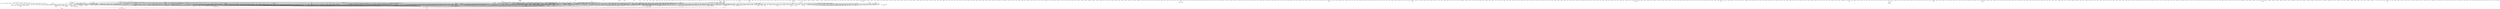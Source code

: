 digraph G {
    subgraph 1 {
        graph [ label=src ];
        10816 [ label="packet-range.c",metric1=9 ];
        10817 [ label="print.c",metric1=51 ];
        10818 [ label="util.c",metric1=5 ];
        10819 [ label="tap-rtp-common.c",metric1=8 ];
        10820 [ label="capture.c",metric1=12 ];
        10821 [ label="capture_info.c",metric1=5 ];
        10822 [ label="color_filters.c",metric1=11 ];
        10823 [ label="file.c",metric1=85 ];
        10824 [ label="fileset.c",metric1=1 ];
        10825 [ label="filters.c",metric1=7 ];
        10826 [ label="g711.c",metric1=3 ];
        10827 [ label="proto_hier_stats.c",metric1=9 ];
        10828 [ label="summary.c",metric1=6 ];
        10829 [ label="capture-pcap-util-unix.c",metric1=1 ];
        10830 [ label="capture-pcap-util.c",metric1=5 ];
        10831 [ label="disabled_protos.c",metric1=15 ];
        10832 [ label="tap-megaco-common.c",metric1=7 ];
        10833 [ label="version_info.c",metric1=1 ];
        10834 [ label="tap-afpstat.c",metric1=1 ];
        10835 [ label="tap-bootpstat.c",metric1=1 ];
        10836 [ label="tap-camelsrt.c",metric1=5 ];
        10837 [ label="tap-comparestat.c",metric1=5 ];
        10838 [ label="tap-dcerpcstat.c",metric1=3 ];
        10839 [ label="tap-funnel.c",metric1=5 ];
        10840 [ label="tap-h225rassrt.c",metric1=2 ];
        10841 [ label="tap-httpstat.c",metric1=5 ];
        10842 [ label="tap-iostat.c",metric1=6 ];
        10843 [ label="tap-iousers.c",metric1=13 ];
        10844 [ label="tap-mgcpstat.c",metric1=1 ];
        10845 [ label="tap-megacostat.c",metric1=4 ];
        10846 [ label="tap-protocolinfo.c",metric1=2 ];
        10847 [ label="tap-protohierstat.c",metric1=2 ];
        10848 [ label="tap-radiusstat.c",metric1=1 ];
        10849 [ label="tap-rpcstat.c",metric1=1 ];
        10850 [ label="tap-rpcprogs.c",metric1=3 ];
        10851 [ label="tap-sctpchunkstat.c",metric1=1 ];
        10852 [ label="tap-sipstat.c",metric1=5 ];
        10853 [ label="tap-smbstat.c",metric1=1 ];
        10854 [ label="tap-stats_tree.c",metric1=1 ];
        10855 [ label="tap-wspstat.c",metric1=2 ];
        10856 [ label="capture_opts.c",metric1=15 ];
        10857 [ label="capture_sync.c",metric1=22 ];
        10858 [ label="tempfile.c",metric1=1 ];
        10859 [ label="tshark.c",metric1=38 ];
        10860 [ label="text2pcap.c",metric1=5 ];
        10861 [ label="text2pcap-scanner.c",metric1=3 ];
        10862 [ label="mergecap.c",metric1=2 ];
        10863 [ label="merge.c",metric1=14 ];
        10864 [ label="capinfos.c",metric1=4 ];
        10866 [ label="editcap.c",metric1=26 ];
        10868 [ label="randpkt.c",metric1=1 ];
        10869 [ label="dftest.c",metric1=3 ];
        10870 [ label="conditions.c",metric1=4 ];
        10871 [ label="dumpcap.c",metric1=28 ];
        10872 [ label="pcapio.c",metric1=16 ];
        10873 [ label="ringbuffer.c",metric1=8 ];
        10874 [ label="capture_ui_utils.c",metric1=2 ];
        10875 [ label="cfile.c",metric1=1 ];
        10876 [ label="sync_pipe_write.c",metric1=0 ];
        10877 [ label="timestats.c",metric1=5 ];
        10878 [ label="rawshark.c",metric1=15 ];
        subgraph 9647 {
            graph [ label=tools ];
            subgraph 9648 {
                graph [ label=lemon ];
                9649 [ label="lemon.c",metric1=131 ];
            }
        }
        subgraph 9650 {
            graph [ label=wsutil ];
            9651 [ label="mpeg-audio.c",metric1=6 ];
        }
        subgraph 9652 {
            graph [ label=wiretap ];
            9653 [ label="5views.c",metric1=17 ];
            9654 [ label="airopeek9.c",metric1=20 ];
            9655 [ label="ascend.c",metric1=17 ];
            9656 [ label="atm.c",metric1=4 ];
            9657 [ label="ber.c",metric1=8 ];
            9658 [ label="btsnoop.c",metric1=26 ];
            9659 [ label="buffer.c",metric1=7 ];
            9660 [ label="catapult_dct2000.c",metric1=66 ];
            9661 [ label="commview.c",metric1=16 ];
            9662 [ label="cosine.c",metric1=17 ];
            9663 [ label="csids.c",metric1=15 ];
            9664 [ label="daintree-sna.c",metric1=9 ];
            9665 [ label="dbs-etherwatch.c",metric1=18 ];
            9666 [ label="dct3trace.c",metric1=18 ];
            9667 [ label="erf.c",metric1=14 ];
            9668 [ label="etherpeek.c",metric1=27 ];
            9669 [ label="eyesdn.c",metric1=15 ];
            9670 [ label="file_access.c",metric1=19 ];
            9671 [ label="file_wrappers.c",metric1=2 ];
            9672 [ label="hcidump.c",metric1=9 ];
            9673 [ label="i4btrace.c",metric1=15 ];
            9674 [ label="iptrace.c",metric1=18 ];
            9675 [ label="iseries.c",metric1=25 ];
            9676 [ label="k12.c",metric1=21 ];
            9677 [ label="lanalyzer.c",metric1=24 ];
            9678 [ label="libpcap.c",metric1=21 ];
            9679 [ label="mpeg.c",metric1=14 ];
            9680 [ label="netmon.c",metric1=21 ];
            9681 [ label="netscreen.c",metric1=17 ];
            9682 [ label="nettl.c",metric1=25 ];
            9683 [ label="network_instruments.c",metric1=23 ];
            9684 [ label="netxray.c",metric1=29 ];
            9685 [ label="ngsniffer.c",metric1=62 ];
            9686 [ label="packetlogger.c",metric1=9 ];
            9687 [ label="pcap-common.c",metric1=37 ];
            9688 [ label="pcapng.c",metric1=60 ];
            9689 [ label="pppdump.c",metric1=29 ];
            9690 [ label="radcom.c",metric1=11 ];
            9691 [ label="snoop.c",metric1=19 ];
            9692 [ label="tnef.c",metric1=8 ];
            9693 [ label="toshiba.c",metric1=18 ];
            9694 [ label="visual.c",metric1=22 ];
            9695 [ label="vms.c",metric1=17 ];
            9696 [ label="wtap.c",metric1=13 ];
            9697 [ label="ascend-grammar.c",metric1=9 ];
            9698 [ label="ascend-scanner.c",metric1=4 ];
            9699 [ label="k12text.c",metric1=32 ];
            9700 [ label="k12text.l",metric1=2 ];
        }
        subgraph 9701 {
            graph [ label=epan ];
            10481 [ label="addr_and_mask.c",metric1=2 ];
            10482 [ label="addr_resolv.c",metric1=48 ];
            10483 [ label="adler32.c",metric1=1 ];
            10484 [ label="asn1.c",metric1=11 ];
            10485 [ label="atalk-utils.c",metric1=1 ];
            10486 [ label="base64.c",metric1=1 ];
            10487 [ label="camel-persistentdata.c",metric1=11 ];
            10488 [ label="circuit.c",metric1=6 ];
            10489 [ label="column.c",metric1=5 ];
            10490 [ label="column-utils.c",metric1=35 ];
            10491 [ label="conversation.c",metric1=15 ];
            10492 [ label="crc10.c",metric1=1 ];
            10493 [ label="crc16.c",metric1=4 ];
            10494 [ label="crc32.c",metric1=1 ];
            10495 [ label="crc6.c",metric1=0 ];
            10496 [ label="crcdrm.c",metric1=2 ];
            10497 [ label="emem.c",metric1=43 ];
            10498 [ label="epan.c",metric1=3 ];
            10499 [ label="except.c",metric1=14 ];
            10500 [ label="follow.c",metric1=8 ];
            10501 [ label="frame_data.c",metric1=4 ];
            10502 [ label="funnel.c",metric1=1 ];
            10503 [ label="gcp.c",metric1=11 ];
            10504 [ label="golay.c",metric1=1 ];
            10505 [ label="guid-utils.c",metric1=3 ];
            10506 [ label="h225-persistentdata.c",metric1=6 ];
            10507 [ label="in_cksum.c",metric1=1 ];
            10508 [ label="ipv4.c",metric1=17 ];
            10509 [ label="next_tvb.c",metric1=5 ];
            10510 [ label="nstime.c",metric1=15 ];
            10511 [ label="oids.c",metric1=25 ];
            10512 [ label="osi-utils.c",metric1=3 ];
            10513 [ label="packet.c",metric1=40 ];
            10514 [ label="prefs.c",metric1=27 ];
            10515 [ label="proto.c",metric1=153 ];
            10516 [ label="range.c",metric1=6 ];
            10517 [ label="reassemble.c",metric1=43 ];
            10518 [ label="reedsolomon.c",metric1=10 ];
            10519 [ label="req_resp_hdrs.c",metric1=3 ];
            10520 [ label="sigcomp_state_hdlr.c",metric1=8 ];
            10521 [ label="sigcomp-udvm.c",metric1=30 ];
            10522 [ label="sna-utils.c",metric1=1 ];
            10523 [ label="stat_cmd_args.c",metric1=2 ];
            10524 [ label="stats_tree.c",metric1=23 ];
            10525 [ label="strutil.c",metric1=12 ];
            10526 [ label="stream.c",metric1=2 ];
            10527 [ label="tap.c",metric1=1 ];
            10528 [ label="tcap-persistentdata.c",metric1=47 ];
            10529 [ label="to_str.c",metric1=34 ];
            10530 [ label="tvbparse.c",metric1=62 ];
            10531 [ label="tvbuff.c",metric1=76 ];
            10532 [ label="uat.c",metric1=40 ];
            10533 [ label="value_string.c",metric1=5 ];
            10534 [ label="xdlc.c",metric1=2 ];
            10535 [ label="dtd_grammar.lemon",metric1=1 ];
            10536 [ label="dtd_grammar.c",metric1=13 ];
            10537 [ label="diam_dict.c",metric1=4 ];
            10538 [ label="diam_dict.l",metric1=2 ];
            10539 [ label="dtd_parse.c",metric1=4 ];
            10540 [ label="dtd_preparse.c",metric1=3 ];
            10541 [ label="dtd_preparse.l",metric1=1 ];
            10542 [ label="radius_dict.c",metric1=4 ];
            10543 [ label="radius_dict.l",metric1=4 ];
            10544 [ label="uat_load.c",metric1=21 ];
            10545 [ label="uat_load.l",metric1=2 ];
            10546 [ label="asm_utils.c",metric1=2 ];
            10865 [ label="filesystem.c",metric1=6 ];
            subgraph 9702 {
                graph [ label=crc ];
                9703 [ label="crc-16-plain.c",metric1=1 ];
            }
            subgraph 9704 {
                graph [ label=crypt ];
                9705 [ label="airpdcap.c",metric1=27 ];
                9706 [ label="airpdcap_ccmp.c",metric1=4 ];
                9707 [ label="airpdcap_rijndael.c",metric1=12 ];
                9708 [ label="airpdcap_tkip.c",metric1=6 ];
                9709 [ label="airpdcap_wep.c",metric1=2 ];
                9710 [ label="crypt-des.c",metric1=17 ];
                9711 [ label="crypt-md4.c",metric1=4 ];
                9712 [ label="crypt-rc4.c",metric1=4 ];
                9713 [ label="crypt-sha1.c",metric1=7 ];
                10867 [ label="crypt-md5.c",metric1=5 ];
            }
            subgraph 9714 {
                graph [ label=ftypes ];
                9715 [ label="ftypes.c",metric1=29 ];
                9716 [ label="ftype-bytes.c",metric1=38 ];
                9717 [ label="ftype-double.c",metric1=19 ];
                9718 [ label="ftype-integer.c",metric1=67 ];
                9719 [ label="ftype-ipv4.c",metric1=18 ];
                9720 [ label="ftype-guid.c",metric1=11 ];
                9721 [ label="ftype-pcre.c",metric1=9 ];
                9722 [ label="ftype-string.c",metric1=27 ];
                9723 [ label="ftype-time.c",metric1=23 ];
                9724 [ label="ftype-tvbuff.c",metric1=26 ];
            }
            subgraph 9725 {
                graph [ label=dfilter ];
                9726 [ label="grammar.c",metric1=14 ];
                9727 [ label="scanner.c",metric1=5 ];
                9728 [ label="dfilter.c",metric1=8 ];
                9729 [ label="dfilter-macro.c",metric1=27 ];
                9730 [ label="dfunctions.c",metric1=1 ];
                9731 [ label="dfvm.c",metric1=11 ];
                9732 [ label="drange.c",metric1=18 ];
                9733 [ label="gencode.c",metric1=20 ];
                9734 [ label="semcheck.c",metric1=7 ];
                9735 [ label="sttype-function.c",metric1=4 ];
                9736 [ label="sttype-range.c",metric1=5 ];
                9737 [ label="sttype-test.c",metric1=8 ];
                9738 [ label="syntax-tree.c",metric1=12 ];
            }
            subgraph 9739 {
                graph [ label=dissectors ];
                9740 [ label="packet-isakmp.c",metric1=69 ];
                9741 [ label="packet-k12.c",metric1=13 ];
                9742 [ label="packet-nbd.c",metric1=5 ];
                9743 [ label="packet-sccp.c",metric1=101 ];
                9744 [ label="packet-scsi-osd.c",metric1=23 ];
                9745 [ label="packet-sctp.c",metric1=35 ];
                9746 [ label="packet-user_encap.c",metric1=29 ];
                9747 [ label="packet-ldap-template.c",metric1=12 ];
                9748 [ label="ldap.cnf",metric1=14 ];
                9749 [ label="packet-ldap.c",metric1=14 ];
                9750 [ label="packet-pkcs12-template.c",metric1=10 ];
                9751 [ label="pkcs12.cnf",metric1=6 ];
                9752 [ label="packet-pres-template.c",metric1=12 ];
                9753 [ label="pres.cnf",metric1=3 ];
                9754 [ label="packet-pres.c",metric1=1 ];
                9755 [ label="rrlp.cnf",metric1=23 ];
                9756 [ label="packet-snmp-template.c",metric1=12 ];
                9757 [ label="packet-snmp.c",metric1=56 ];
                9758 [ label="snmp.cnf",metric1=5 ];
                9759 [ label="t125.cnf",metric1=1 ];
                9760 [ label="packet-t125-template.c",metric1=1 ];
                9761 [ label="tcap.cnf",metric1=2 ];
                9762 [ label="packet-tcap.c",metric1=7 ];
                9763 [ label="packet-tcap-template.c",metric1=2 ];
                9764 [ label="packet-x2ap-template.c",metric1=1 ];
                9765 [ label="x420.cnf",metric1=5 ];
                9766 [ label="packet-dcerpc-dnsserver.c",metric1=45 ];
                9767 [ label="packet-dcerpc-eventlog.c",metric1=55 ];
                9768 [ label="packet-dcerpc-winreg.c",metric1=82 ];
                9769 [ label="packet-2dparityfec.c",metric1=1 ];
                9770 [ label="packet-3com-njack.c",metric1=1 ];
                9771 [ label="packet-3com-xns.c",metric1=1 ];
                9772 [ label="packet-3g-a11.c",metric1=25 ];
                9773 [ label="packet-9p.c",metric1=3 ];
                9774 [ label="packet-aarp.c",metric1=3 ];
                9775 [ label="packet-acap.c",metric1=1 ];
                9776 [ label="packet-acn.c",metric1=27 ];
                9777 [ label="packet-actrace.c",metric1=7 ];
                9778 [ label="packet-afp.c",metric1=12 ];
                9779 [ label="packet-afs.c",metric1=5 ];
                9780 [ label="packet-agentx.c",metric1=5 ];
                9781 [ label="packet-aim.c",metric1=12 ];
                9782 [ label="packet-aim-buddylist.c",metric1=2 ];
                9783 [ label="packet-aim-chat.c",metric1=2 ];
                9784 [ label="packet-aim-generic.c",metric1=3 ];
                9785 [ label="packet-aim-icq.c",metric1=1 ];
                9786 [ label="packet-aim-location.c",metric1=2 ];
                9787 [ label="packet-aim-messaging.c",metric1=7 ];
                9788 [ label="packet-aim-signon.c",metric1=3 ];
                9789 [ label="packet-aim-ssi.c",metric1=3 ];
                9790 [ label="packet-airopeek.c",metric1=1 ];
                9791 [ label="packet-ajp13.c",metric1=14 ];
                9792 [ label="packet-alcap.c",metric1=9 ];
                9793 [ label="packet-amqp.c",metric1=203 ];
                9794 [ label="packet-amr.c",metric1=7 ];
                9795 [ label="packet-ans.c",metric1=1 ];
                9796 [ label="packet-ansi_637.c",metric1=17 ];
                9797 [ label="packet-ansi_683.c",metric1=19 ];
                9798 [ label="packet-ansi_801.c",metric1=11 ];
                9799 [ label="packet-aodv.c",metric1=7 ];
                9800 [ label="packet-aoe.c",metric1=3 ];
                9801 [ label="packet-ap1394.c",metric1=3 ];
                9802 [ label="packet-app-pkix-cert.c",metric1=1 ];
                9803 [ label="packet-arcnet.c",metric1=4 ];
                9804 [ label="packet-armagetronad.c",metric1=1 ];
                9805 [ label="packet-arp.c",metric1=6 ];
                9806 [ label="packet-artnet.c",metric1=3 ];
                9807 [ label="packet-aruba-adp.c",metric1=1 ];
                9808 [ label="packet-ascend.c",metric1=1 ];
                9809 [ label="packet-asf.c",metric1=1 ];
                9810 [ label="packet-atalk.c",metric1=18 ];
                9811 [ label="packet-atm.c",metric1=19 ];
                9812 [ label="packet-auto_rp.c",metric1=1 ];
                9813 [ label="packet-ax4000.c",metric1=1 ];
                9814 [ label="packet-ayiya.c",metric1=1 ];
                9815 [ label="packet-bacapp.c",metric1=27 ];
                9816 [ label="packet-bacnet.c",metric1=9 ];
                9817 [ label="packet-bat.c",metric1=6 ];
                9818 [ label="packet-beep.c",metric1=14 ];
                9819 [ label="packet-ber.c",metric1=72 ];
                9820 [ label="packet-bfd.c",metric1=12 ];
                9821 [ label="packet-bgp.c",metric1=38 ];
                9822 [ label="packet-bittorrent.c",metric1=13 ];
                9823 [ label="packet-bjnp.c",metric1=2 ];
                9824 [ label="packet-bofl.c",metric1=1 ];
                9825 [ label="packet-bootp.c",metric1=15 ];
                9826 [ label="packet-bpdu.c",metric1=3 ];
                9827 [ label="packet-brdwlk.c",metric1=4 ];
                9828 [ label="packet-bssap.c",metric1=6 ];
                9829 [ label="packet-bssgp.c",metric1=209 ];
                9830 [ label="packet-bthci_acl.c",metric1=1 ];
                9831 [ label="packet-bthci_cmd.c",metric1=6 ];
                9832 [ label="packet-bthci_evt.c",metric1=3 ];
                9833 [ label="packet-btl2cap.c",metric1=14 ];
                9834 [ label="packet-btrfcomm.c",metric1=5 ];
                9835 [ label="packet-btsdp.c",metric1=13 ];
                9836 [ label="packet-bvlc.c",metric1=2 ];
                9837 [ label="packet-cast.c",metric1=4 ];
                9838 [ label="packet-catapult-dct2000.c",metric1=31 ];
                9839 [ label="packet-ccsds.c",metric1=1 ];
                9840 [ label="packet-cdp.c",metric1=2 ];
                9841 [ label="packet-cfm.c",metric1=25 ];
                9842 [ label="packet-cgmp.c",metric1=1 ];
                9843 [ label="packet-chdlc.c",metric1=6 ];
                9844 [ label="packet-cigi.c",metric1=29 ];
                9845 [ label="packet-cimd.c",metric1=10 ];
                9846 [ label="packet-cimetrics.c",metric1=3 ];
                9847 [ label="packet-cip.c",metric1=3 ];
                9848 [ label="packet-cisco-erspan.c",metric1=1 ];
                9849 [ label="packet-cisco-sm.c",metric1=3 ];
                9850 [ label="packet-cisco-wids.c",metric1=3 ];
                9851 [ label="packet-clip.c",metric1=1 ];
                9852 [ label="packet-clnp.c",metric1=3 ];
                9853 [ label="packet-cmpp.c",metric1=3 ];
                9854 [ label="packet-componentstatus.c",metric1=2 ];
                9855 [ label="packet-cops.c",metric1=41 ];
                9856 [ label="packet-cosine.c",metric1=1 ];
                9857 [ label="packet-cpfi.c",metric1=2 ];
                9858 [ label="packet-cpha.c",metric1=7 ];
                9859 [ label="packet-csm-encaps.c",metric1=2 ];
                9860 [ label="packet-ctdb.c",metric1=13 ];
                9861 [ label="packet-cups.c",metric1=8 ];
                9862 [ label="packet-daap.c",metric1=2 ];
                9863 [ label="packet-daytime.c",metric1=1 ];
                9864 [ label="packet-dcc.c",metric1=5 ];
                9865 [ label="packet-dccp.c",metric1=10 ];
                9866 [ label="packet-dcerpc-browser.c",metric1=7 ];
                9867 [ label="packet-dcerpc-conv.c",metric1=4 ];
                9868 [ label="packet-dcerpc-epm.c",metric1=7 ];
                9869 [ label="packet-dcerpc-fileexp.c",metric1=79 ];
                9870 [ label="packet-dcerpc-fldb.c",metric1=27 ];
                9871 [ label="packet-dcerpc-frsrpc.c",metric1=1 ];
                9872 [ label="packet-dcerpc-mapi.c",metric1=48 ];
                9873 [ label="packet-dcerpc-ndr.c",metric1=14 ];
                9874 [ label="packet-dcerpc-netlogon.c",metric1=35 ];
                9875 [ label="packet-dcerpc-rpriv.c",metric1=1 ];
                9876 [ label="packet-dcerpc-rs_acct.c",metric1=2 ];
                9877 [ label="packet-dcerpc-rs_misc.c",metric1=1 ];
                9878 [ label="packet-dcerpc-rs_pgo.c",metric1=34 ];
                9879 [ label="packet-dcerpc-spoolss.c",metric1=72 ];
                9880 [ label="packet-dcerpc-svcctl.c",metric1=6 ];
                9881 [ label="packet-dcerpc-tapi.c",metric1=1 ];
                9882 [ label="packet-dcerpc.c",metric1=109 ];
                9883 [ label="packet-dcm.c",metric1=78 ];
                9884 [ label="packet-dcom.c",metric1=28 ];
                9885 [ label="packet-dcom-dispatch.c",metric1=6 ];
                9886 [ label="packet-dcom-oxid.c",metric1=5 ];
                9887 [ label="packet-dcom-remact.c",metric1=1 ];
                9888 [ label="packet-dcom-remunkn.c",metric1=4 ];
                9889 [ label="packet-dcp-etsi.c",metric1=16 ];
                9890 [ label="packet-ddtp.c",metric1=1 ];
                9891 [ label="packet-dec-bpdu.c",metric1=2 ];
                9892 [ label="packet-dec-dnart.c",metric1=27 ];
                9893 [ label="packet-dect.c",metric1=16 ];
                9894 [ label="packet-dhcp-failover.c",metric1=1 ];
                9895 [ label="packet-dhcpv6.c",metric1=16 ];
                9896 [ label="packet-diameter.c",metric1=27 ];
                9897 [ label="packet-dis.c",metric1=1 ];
                9898 [ label="packet-dis-pdus.c",metric1=3 ];
                9899 [ label="packet-diffserv-mpls-common.c",metric1=2 ];
                9900 [ label="packet-distcc.c",metric1=10 ];
                9901 [ label="packet-dlm3.c",metric1=7 ];
                9902 [ label="packet-dlsw.c",metric1=1 ];
                9903 [ label="packet-dmp.c",metric1=26 ];
                9904 [ label="packet-dnp.c",metric1=15 ];
                9905 [ label="packet-dns.c",metric1=23 ];
                9906 [ label="packet-dplay.c",metric1=7 ];
                9907 [ label="packet-dpnss.c",metric1=7 ];
                9908 [ label="packet-dpnss-link.c",metric1=1 ];
                9909 [ label="packet-drda.c",metric1=2 ];
                9910 [ label="packet-dsi.c",metric1=2 ];
                9911 [ label="packet-dtls.c",metric1=25 ];
                9912 [ label="packet-dtp.c",metric1=5 ];
                9913 [ label="packet-dtpt.c",metric1=7 ];
                9914 [ label="packet-dua.c",metric1=2 ];
                9915 [ label="packet-dvmrp.c",metric1=5 ];
                9916 [ label="packet-e100.c",metric1=2 ];
                9917 [ label="packet-eap.c",metric1=4 ];
                9918 [ label="packet-eapol.c",metric1=2 ];
                9919 [ label="packet-echo.c",metric1=1 ];
                9920 [ label="packet-edonkey.c",metric1=29 ];
                9921 [ label="packet-egd.c",metric1=1 ];
                9922 [ label="packet-ehs.c",metric1=19 ];
                9923 [ label="packet-eigrp.c",metric1=1 ];
                9924 [ label="packet-enc.c",metric1=3 ];
                9925 [ label="packet-enip.c",metric1=6 ];
                9926 [ label="packet-enttec.c",metric1=3 ];
                9927 [ label="packet-epl.c",metric1=20 ];
                9928 [ label="packet-epl_v1.c",metric1=2 ];
                9929 [ label="packet-epmd.c",metric1=1 ];
                9930 [ label="packet-erf.c",metric1=21 ];
                9931 [ label="packet-esis.c",metric1=6 ];
                9932 [ label="packet-eth.c",metric1=5 ];
                9933 [ label="packet-etheric.c",metric1=6 ];
                9934 [ label="packet-etherip.c",metric1=1 ];
                9935 [ label="packet-ethertype.c",metric1=2 ];
                9936 [ label="packet-evrc.c",metric1=1 ];
                9937 [ label="packet-exec.c",metric1=3 ];
                9938 [ label="packet-extreme.c",metric1=19 ];
                9939 [ label="packet-fc.c",metric1=7 ];
                9940 [ label="packet-fcct.c",metric1=1 ];
                9941 [ label="packet-fcdns.c",metric1=7 ];
                9942 [ label="packet-fcels.c",metric1=12 ];
                9943 [ label="packet-fcfcs.c",metric1=1 ];
                9944 [ label="packet-fcfzs.c",metric1=3 ];
                9945 [ label="packet-fcip.c",metric1=8 ];
                9946 [ label="packet-fcoe.c",metric1=4 ];
                9947 [ label="packet-fcp.c",metric1=11 ];
                9948 [ label="packet-fcsb3.c",metric1=18 ];
                9949 [ label="packet-fcsp.c",metric1=3 ];
                9950 [ label="packet-fcswils.c",metric1=11 ];
                9951 [ label="packet-fddi.c",metric1=7 ];
                9952 [ label="packet-fefd.c",metric1=2 ];
                9953 [ label="packet-fip.c",metric1=2 ];
                9954 [ label="packet-fix.c",metric1=15 ];
                9955 [ label="packet-fmp.c",metric1=4 ];
                9956 [ label="packet-fmp_notify.c",metric1=2 ];
                9957 [ label="packet-fr.c",metric1=4 ];
                9958 [ label="packet-frame.c",metric1=4 ];
                9959 [ label="packet-ftp.c",metric1=6 ];
                9960 [ label="packet-fw1.c",metric1=1 ];
                9961 [ label="packet-g723.c",metric1=1 ];
                9962 [ label="packet-gdsdb.c",metric1=5 ];
                9963 [ label="packet-gift.c",metric1=1 ];
                9964 [ label="packet-giop.c",metric1=92 ];
                9965 [ label="packet-gmrp.c",metric1=1 ];
                9966 [ label="packet-gnutella.c",metric1=2 ];
                9967 [ label="packet-gpef.c",metric1=1 ];
                9968 [ label="packet-gprs-llc.c",metric1=41 ];
                9969 [ label="packet-gprs-ns.c",metric1=2 ];
                9970 [ label="packet-gre.c",metric1=1 ];
                9971 [ label="packet-gsm_a_bssmap.c",metric1=359 ];
                9972 [ label="packet-gsm_a_common.c",metric1=18 ];
                9973 [ label="packet-gsm_a_dtap.c",metric1=131 ];
                9974 [ label="packet-gsm_a_rp.c",metric1=16 ];
                9975 [ label="packet-gsm_a_rr.c",metric1=105 ];
                9976 [ label="packet-gsm_bsslap.c",metric1=41 ];
                9977 [ label="packet-gsm_bssmap_le.c",metric1=22 ];
                9978 [ label="packet-gsm_sms.c",metric1=47 ];
                9979 [ label="packet-gsm_sms_ud.c",metric1=1 ];
                9980 [ label="packet-gsm_um.c",metric1=4 ];
                9981 [ label="packet-gssapi.c",metric1=2 ];
                9982 [ label="packet-gtp.c",metric1=21 ];
                9983 [ label="packet-gtpv2.c",metric1=3 ];
                9984 [ label="packet-gvrp.c",metric1=1 ];
                9985 [ label="packet-h1.c",metric1=1 ];
                9986 [ label="packet-h221_nonstd.c",metric1=1 ];
                9987 [ label="packet-h223.c",metric1=27 ];
                9988 [ label="packet-h248_annex_c.c",metric1=2 ];
                9989 [ label="packet-h261.c",metric1=1 ];
                9990 [ label="packet-h263.c",metric1=9 ];
                9991 [ label="packet-h263p.c",metric1=2 ];
                9992 [ label="packet-h264.c",metric1=13 ];
                9993 [ label="packet-hci_h1.c",metric1=1 ];
                9994 [ label="packet-hci_h4.c",metric1=1 ];
                9995 [ label="packet-hclnfsd.c",metric1=3 ];
                9996 [ label="packet-hilscher.c",metric1=2 ];
                9997 [ label="packet-homeplug.c",metric1=9 ];
                9998 [ label="packet-hpext.c",metric1=1 ];
                9999 [ label="packet-hpsw.c",metric1=1 ];
                10000 [ label="packet-hsrp.c",metric1=5 ];
                10001 [ label="packet-http.c",metric1=35 ];
                10002 [ label="packet-hyperscsi.c",metric1=1 ];
                10003 [ label="packet-i2c.c",metric1=4 ];
                10004 [ label="packet-iapp.c",metric1=1 ];
                10005 [ label="packet-iax2.c",metric1=31 ];
                10006 [ label="packet-icap.c",metric1=5 ];
                10007 [ label="packet-icep.c",metric1=23 ];
                10008 [ label="packet-icmpv6.c",metric1=9 ];
                10009 [ label="packet-icp.c",metric1=1 ];
                10010 [ label="packet-icq.c",metric1=19 ];
                10011 [ label="packet-idp.c",metric1=1 ];
                10012 [ label="packet-iec104.c",metric1=5 ];
                10013 [ label="packet-ieee802154.c",metric1=35 ];
                10014 [ label="packet-ieee8021ah.c",metric1=7 ];
                10015 [ label="packet-ieee8023.c",metric1=2 ];
                10016 [ label="packet-ieee802a.c",metric1=1 ];
                10017 [ label="packet-ifcp.c",metric1=6 ];
                10018 [ label="packet-igap.c",metric1=1 ];
                10019 [ label="packet-igmp.c",metric1=10 ];
                10020 [ label="packet-igrp.c",metric1=1 ];
                10021 [ label="packet-image-gif.c",metric1=4 ];
                10022 [ label="packet-image-jfif.c",metric1=4 ];
                10023 [ label="packet-image-png.c",metric1=2 ];
                10024 [ label="packet-imap.c",metric1=1 ];
                10025 [ label="packet-imf.c",metric1=6 ];
                10026 [ label="packet-infiniband.c",metric1=109 ];
                10027 [ label="packet-ipars.c",metric1=2 ];
                10028 [ label="packet-ip.c",metric1=20 ];
                10029 [ label="packet-ipdc.c",metric1=2 ];
                10030 [ label="packet-ipfc.c",metric1=3 ];
                10031 [ label="packet-ipmi.c",metric1=37 ];
                10032 [ label="packet-ipmi-session.c",metric1=1 ];
                10033 [ label="packet-ipp.c",metric1=1 ];
                10034 [ label="packet-ipsec.c",metric1=60 ];
                10035 [ label="packet-ipsec-tcp.c",metric1=1 ];
                10036 [ label="packet-ipsec-udp.c",metric1=1 ];
                10037 [ label="packet-ipsi-ctl.c",metric1=5 ];
                10038 [ label="packet-ipv6.c",metric1=18 ];
                10039 [ label="packet-ipvs-syncd.c",metric1=3 ];
                10040 [ label="packet-ipx.c",metric1=7 ];
                10041 [ label="packet-ipxwan.c",metric1=1 ];
                10042 [ label="packet-irc.c",metric1=1 ];
                10043 [ label="packet-iscsi.c",metric1=8 ];
                10044 [ label="packet-isdn.c",metric1=1 ];
                10045 [ label="packet-isis-clv.c",metric1=2 ];
                10046 [ label="packet-isis-hello.c",metric1=1 ];
                10047 [ label="packet-isis-lsp.c",metric1=3 ];
                10048 [ label="packet-isis-snp.c",metric1=2 ];
                10049 [ label="packet-isis.c",metric1=1 ];
                10050 [ label="packet-isl.c",metric1=3 ];
                10051 [ label="packet-ismacryp.c",metric1=16 ];
                10052 [ label="packet-ismp.c",metric1=10 ];
                10053 [ label="packet-isns.c",metric1=5 ];
                10054 [ label="packet-isup.c",metric1=26 ];
                10055 [ label="packet-isup_thin.c",metric1=2 ];
                10056 [ label="packet-itdm.c",metric1=2 ];
                10057 [ label="packet-iua.c",metric1=2 ];
                10058 [ label="packet-iuup.c",metric1=9 ];
                10059 [ label="packet-iwarp-ddp-rdmap.c",metric1=4 ];
                10060 [ label="packet-iwarp-mpa.c",metric1=24 ];
                10061 [ label="packet-jabber.c",metric1=1 ];
                10062 [ label="packet-jpeg.c",metric1=7 ];
                10063 [ label="packet-juniper.c",metric1=18 ];
                10064 [ label="packet-jxta.c",metric1=36 ];
                10065 [ label="packet-kdp.c",metric1=1 ];
                10066 [ label="packet-kerberos.c",metric1=37 ];
                10067 [ label="packet-kerberos4.c",metric1=3 ];
                10068 [ label="packet-kingfisher.c",metric1=3 ];
                10069 [ label="packet-kink.c",metric1=20 ];
                10070 [ label="packet-kismet.c",metric1=3 ];
                10071 [ label="packet-kpasswd.c",metric1=5 ];
                10072 [ label="packet-l2tp.c",metric1=12 ];
                10073 [ label="packet-lanforge.c",metric1=1 ];
                10074 [ label="packet-lapb.c",metric1=2 ];
                10075 [ label="packet-lapbether.c",metric1=1 ];
                10076 [ label="packet-lapd.c",metric1=6 ];
                10077 [ label="packet-lapdm.c",metric1=2 ];
                10078 [ label="packet-laplink.c",metric1=3 ];
                10079 [ label="packet-l1-events.c",metric1=1 ];
                10080 [ label="packet-ldp.c",metric1=7 ];
                10081 [ label="packet-ldss.c",metric1=10 ];
                10082 [ label="packet-lge_monitor.c",metric1=1 ];
                10083 [ label="packet-linx.c",metric1=8 ];
                10084 [ label="packet-llc.c",metric1=7 ];
                10085 [ label="packet-lldp.c",metric1=21 ];
                10086 [ label="packet-llt.c",metric1=1 ];
                10087 [ label="packet-lmi.c",metric1=1 ];
                10088 [ label="packet-lmp.c",metric1=4 ];
                10089 [ label="packet-loop.c",metric1=1 ];
                10090 [ label="packet-lpd.c",metric1=1 ];
                10091 [ label="packet-lsc.c",metric1=2 ];
                10092 [ label="packet-lwapp.c",metric1=4 ];
                10093 [ label="packet-lwres.c",metric1=7 ];
                10094 [ label="packet-m2pa.c",metric1=7 ];
                10095 [ label="packet-m2tp.c",metric1=2 ];
                10096 [ label="packet-m2ua.c",metric1=3 ];
                10097 [ label="packet-m3ua.c",metric1=6 ];
                10098 [ label="packet-mac-lte.c",metric1=15 ];
                10099 [ label="packet-maccontrol.c",metric1=1 ];
                10100 [ label="packet-manolito.c",metric1=1 ];
                10101 [ label="packet-mbtcp.c",metric1=3 ];
                10102 [ label="packet-mdshdr.c",metric1=2 ];
                10103 [ label="packet-media.c",metric1=1 ];
                10104 [ label="packet-megaco.c",metric1=79 ];
                10105 [ label="packet-memcache.c",metric1=27 ];
                10106 [ label="packet-mesh.c",metric1=1 ];
                10107 [ label="packet-mgcp.c",metric1=27 ];
                10108 [ label="packet-mikey.c",metric1=11 ];
                10109 [ label="packet-miop.c",metric1=2 ];
                10110 [ label="packet-mip.c",metric1=2 ];
                10111 [ label="packet-mip6.c",metric1=23 ];
                10112 [ label="packet-ms-mms.c",metric1=26 ];
                10113 [ label="packet-mmse.c",metric1=9 ];
                10114 [ label="packet-mount.c",metric1=7 ];
                10115 [ label="packet-mp2t.c",metric1=11 ];
                10116 [ label="packet-mp4ves.c",metric1=9 ];
                10117 [ label="packet-mpeg1.c",metric1=1 ];
                10118 [ label="packet-mpls.c",metric1=16 ];
                10119 [ label="packet-mpls-echo.c",metric1=2 ];
                10120 [ label="packet-mq.c",metric1=67 ];
                10121 [ label="packet-mq-pcf.c",metric1=3 ];
                10122 [ label="packet-mrdisc.c",metric1=1 ];
                10123 [ label="packet-msdp.c",metric1=7 ];
                10124 [ label="packet-msnlb.c",metric1=3 ];
                10125 [ label="packet-msn-messenger.c",metric1=2 ];
                10126 [ label="packet-msnip.c",metric1=1 ];
                10127 [ label="packet-msproxy.c",metric1=15 ];
                10128 [ label="packet-msrp.c",metric1=10 ];
                10129 [ label="packet-mstp.c",metric1=11 ];
                10130 [ label="packet-mtp2.c",metric1=6 ];
                10131 [ label="packet-mtp3.c",metric1=6 ];
                10132 [ label="packet-mtp3mg.c",metric1=11 ];
                10133 [ label="packet-multipart.c",metric1=21 ];
                10134 [ label="packet-mysql.c",metric1=19 ];
                10135 [ label="packet-nas_eps.c",metric1=135 ];
                10136 [ label="packet-nasdaq-itch.c",metric1=13 ];
                10137 [ label="packet-nat-pmp.c",metric1=2 ];
                10138 [ label="packet-nbipx.c",metric1=3 ];
                10139 [ label="packet-nbns.c",metric1=13 ];
                10140 [ label="packet-ncp.c",metric1=7 ];
                10141 [ label="packet-ncp-nmas.c",metric1=17 ];
                10142 [ label="packet-ncp-sss.c",metric1=21 ];
                10143 [ label="packet-ncs.c",metric1=1 ];
                10144 [ label="packet-ndmp.c",metric1=12 ];
                10146 [ label="packet-netbios.c",metric1=5 ];
                10147 [ label="packet-netdump.c",metric1=1 ];
                10148 [ label="packet-netflow.c",metric1=27 ];
                10149 [ label="packet-netsync.c",metric1=3 ];
                10150 [ label="packet-nettl.c",metric1=1 ];
                10151 [ label="packet-newmail.c",metric1=1 ];
                10153 [ label="packet-nhrp.c",metric1=11 ];
                10154 [ label="packet-nisplus.c",metric1=1 ];
                10155 [ label="packet-nlm.c",metric1=19 ];
                10156 [ label="packet-nlsp.c",metric1=13 ];
                10157 [ label="packet-nntp.c",metric1=1 ];
                10158 [ label="packet-nsip.c",metric1=46 ];
                10159 [ label="packet-nsrp.c",metric1=1 ];
                10160 [ label="packet-nt-sonmp.c",metric1=1 ];
                10161 [ label="packet-nt-tpcp.c",metric1=1 ];
                10162 [ label="packet-ntlmssp.c",metric1=19 ];
                10163 [ label="packet-ntp.c",metric1=3 ];
                10164 [ label="packet-null.c",metric1=5 ];
                10165 [ label="packet-oicq.c",metric1=1 ];
                10166 [ label="packet-olsr.c",metric1=12 ];
                10167 [ label="packet-omapi.c",metric1=1 ];
                10168 [ label="packet-osi-options.c",metric1=7 ];
                10169 [ label="packet-osi.c",metric1=2 ];
                10170 [ label="packet-ositp.c",metric1=29 ];
                10171 [ label="packet-ospf.c",metric1=9 ];
                10172 [ label="packet-p_mul.c",metric1=21 ];
                10173 [ label="packet-packetlogger.c",metric1=1 ];
                10174 [ label="packet-pagp.c",metric1=2 ];
                10175 [ label="packet-paltalk.c",metric1=2 ];
                10176 [ label="packet-pana.c",metric1=5 ];
                10177 [ label="packet-pcep.c",metric1=8 ];
                10178 [ label="packet-pcli.c",metric1=1 ];
                10179 [ label="packet-pcnfsd.c",metric1=1 ];
                10180 [ label="packet-pdcp-lte.c",metric1=35 ];
                10181 [ label="packet-per.c",metric1=67 ];
                10182 [ label="packet-pflog.c",metric1=4 ];
                10183 [ label="packet-pgm.c",metric1=2 ];
                10184 [ label="packet-pim.c",metric1=3 ];
                10185 [ label="packet-pktgen.c",metric1=1 ];
                10186 [ label="packet-pktc.c",metric1=4 ];
                10187 [ label="packet-pop.c",metric1=7 ];
                10188 [ label="packet-portmap.c",metric1=6 ];
                10189 [ label="packet-pgsql.c",metric1=4 ];
                10190 [ label="packet-ppi.c",metric1=11 ];
                10191 [ label="packet-ppp.c",metric1=69 ];
                10192 [ label="packet-pppoe.c",metric1=7 ];
                10193 [ label="packet-pptp.c",metric1=1 ];
                10194 [ label="packet-prp.c",metric1=2 ];
                10195 [ label="packet-ptp.c",metric1=15 ];
                10196 [ label="packet-pvfs2.c",metric1=38 ];
                10197 [ label="packet-pw-eth.c",metric1=1 ];
                10198 [ label="packet-pw-fr.c",metric1=1 ];
                10199 [ label="packet-pw-atm.c",metric1=11 ];
                10200 [ label="packet-pw-cesopsn.c",metric1=10 ];
                10201 [ label="packet-pw-satop.c",metric1=16 ];
                10202 [ label="packet-q2931.c",metric1=7 ];
                10203 [ label="packet-q931.c",metric1=12 ];
                10204 [ label="packet-q933.c",metric1=6 ];
                10205 [ label="packet-qllc.c",metric1=1 ];
                10206 [ label="packet-quake.c",metric1=4 ];
                10207 [ label="packet-quake2.c",metric1=8 ];
                10208 [ label="packet-quake3.c",metric1=5 ];
                10209 [ label="packet-quakeworld.c",metric1=9 ];
                10210 [ label="packet-radius.c",metric1=21 ];
                10211 [ label="packet-radius_packetcable.c",metric1=1 ];
                10212 [ label="packet-radiotap.c",metric1=6 ];
                10213 [ label="packet-raw.c",metric1=7 ];
                10214 [ label="packet-rdm.c",metric1=1 ];
                10215 [ label="packet-rdt.c",metric1=26 ];
                10216 [ label="packet-redback.c",metric1=1 ];
                10217 [ label="packet-redbackli.c",metric1=2 ];
                10218 [ label="packet-retix-bpdu.c",metric1=1 ];
                10219 [ label="packet-rfc2190.c",metric1=2 ];
                10220 [ label="packet-rgmp.c",metric1=1 ];
                10221 [ label="packet-rip.c",metric1=5 ];
                10222 [ label="packet-ripng.c",metric1=1 ];
                10223 [ label="packet-rlc-lte.c",metric1=10 ];
                10224 [ label="packet-rlm.c",metric1=4 ];
                10225 [ label="packet-rlogin.c",metric1=6 ];
                10226 [ label="packet-rmcp.c",metric1=2 ];
                10227 [ label="packet-rmi.c",metric1=3 ];
                10228 [ label="packet-rmp.c",metric1=1 ];
                10229 [ label="packet-rmt-alc.c",metric1=6 ];
                10230 [ label="packet-rmt-common.c",metric1=4 ];
                10231 [ label="packet-rmt-fec.c",metric1=4 ];
                10232 [ label="packet-rmt-lct.c",metric1=10 ];
                10233 [ label="packet-rmt-norm.c",metric1=20 ];
                10234 [ label="packet-roofnet.c",metric1=9 ];
                10235 [ label="packet-rpc.c",metric1=25 ];
                10236 [ label="packet-rpcap.c",metric1=6 ];
                10237 [ label="packet-rpl.c",metric1=1 ];
                10238 [ label="packet-rsh.c",metric1=1 ];
                10239 [ label="packet-rsl.c",metric1=50 ];
                10240 [ label="packet-rsvp.c",metric1=21 ];
                10241 [ label="packet-rsync.c",metric1=2 ];
                10242 [ label="packet-rtcp.c",metric1=44 ];
                10243 [ label="packet-rtmpt.c",metric1=7 ];
                10244 [ label="packet-rtp-events.c",metric1=1 ];
                10245 [ label="packet-rtp.c",metric1=16 ];
                10246 [ label="packet-rtps.c",metric1=28 ];
                10247 [ label="packet-rtps2.c",metric1=44 ];
                10248 [ label="packet-rtsp.c",metric1=10 ];
                10249 [ label="packet-rudp.c",metric1=1 ];
                10250 [ label="packet-rx.c",metric1=6 ];
                10251 [ label="packet-s5066.c",metric1=20 ];
                10252 [ label="packet-sap.c",metric1=2 ];
                10253 [ label="packet-sbus.c",metric1=4 ];
                10254 [ label="packet-sccpmg.c",metric1=6 ];
                10255 [ label="packet-scsi.c",metric1=25 ];
                10256 [ label="packet-scsi-mmc.c",metric1=7 ];
                10257 [ label="packet-scsi-sbc.c",metric1=22 ];
                10258 [ label="packet-scsi-ssc.c",metric1=15 ];
                10259 [ label="packet-sdlc.c",metric1=1 ];
                10260 [ label="packet-sdp.c",metric1=31 ];
                10261 [ label="packet-sebek.c",metric1=7 ];
                10262 [ label="packet-ses.c",metric1=6 ];
                10263 [ label="packet-sflow.c",metric1=8 ];
                10264 [ label="packet-simulcrypt.c",metric1=3 ];
                10265 [ label="packet-sip.c",metric1=34 ];
                10266 [ label="packet-sigcomp.c",metric1=16 ];
                10267 [ label="packet-sipfrag.c",metric1=1 ];
                10268 [ label="packet-sita.c",metric1=2 ];
                10269 [ label="packet-skinny.c",metric1=8 ];
                10270 [ label="packet-slimp3.c",metric1=2 ];
                10271 [ label="packet-sll.c",metric1=4 ];
                10272 [ label="packet-slowprotocols.c",metric1=5 ];
                10273 [ label="packet-slsk.c",metric1=11 ];
                10274 [ label="packet-smb-browse.c",metric1=10 ];
                10275 [ label="packet-smb-common.c",metric1=6 ];
                10276 [ label="packet-smb-logon.c",metric1=4 ];
                10277 [ label="packet-smb-mailslot.c",metric1=1 ];
                10278 [ label="packet-smb-pipe.c",metric1=35 ];
                10279 [ label="packet-smb-sidsnooping.c",metric1=5 ];
                10280 [ label="packet-smb2.c",metric1=81 ];
                10281 [ label="packet-smpp.c",metric1=20 ];
                10282 [ label="packet-smtp.c",metric1=6 ];
                10283 [ label="packet-sna.c",metric1=18 ];
                10284 [ label="packet-snaeth.c",metric1=1 ];
                10285 [ label="packet-sndcp.c",metric1=2 ];
                10286 [ label="packet-sndcp-xid.c",metric1=6 ];
                10287 [ label="packet-socks.c",metric1=19 ];
                10288 [ label="packet-nasdaq-soup.c",metric1=1 ];
                10289 [ label="packet-spp.c",metric1=1 ];
                10290 [ label="packet-sscf-nni.c",metric1=1 ];
                10291 [ label="packet-srvloc.c",metric1=11 ];
                10292 [ label="packet-sscop.c",metric1=3 ];
                10293 [ label="packet-ssh.c",metric1=16 ];
                10294 [ label="packet-ssl.c",metric1=48 ];
                10295 [ label="packet-ssl-utils.c",metric1=17 ];
                10296 [ label="packet-starteam.c",metric1=2 ];
                10297 [ label="packet-stat.c",metric1=1 ];
                10298 [ label="packet-stun.c",metric1=1 ];
                10299 [ label="packet-stun2.c",metric1=4 ];
                10300 [ label="packet-sua.c",metric1=4 ];
                10301 [ label="packet-symantec.c",metric1=1 ];
                10302 [ label="packet-synergy.c",metric1=1 ];
                10303 [ label="packet-synphasor.c",metric1=15 ];
                10304 [ label="packet-syslog.c",metric1=2 ];
                10305 [ label="packet-t30.c",metric1=6 ];
                10306 [ label="packet-t38-template.c",metric1=7 ];
                10307 [ label="t38.cnf",metric1=7 ];
                10308 [ label="packet-tacacs.c",metric1=8 ];
                10309 [ label="packet-tali.c",metric1=1 ];
                10310 [ label="packet-tapa.c",metric1=7 ];
                10311 [ label="packet-tcp.c",metric1=64 ];
                10312 [ label="packet-tds.c",metric1=23 ];
                10313 [ label="packet-teamspeak2.c",metric1=10 ];
                10314 [ label="packet-teimanagement.c",metric1=1 ];
                10315 [ label="packet-telnet.c",metric1=2 ];
                10316 [ label="packet-teredo.c",metric1=5 ];
                10317 [ label="packet-text-media.c",metric1=1 ];
                10318 [ label="packet-telkonet.c",metric1=1 ];
                10319 [ label="packet-tftp.c",metric1=7 ];
                10320 [ label="packet-time.c",metric1=1 ];
                10321 [ label="packet-tipc.c",metric1=13 ];
                10322 [ label="packet-tivoconnect.c",metric1=2 ];
                10323 [ label="packet-tnef.c",metric1=9 ];
                10324 [ label="packet-tns.c",metric1=12 ];
                10325 [ label="packet-tpkt.c",metric1=7 ];
                10326 [ label="packet-tpncp.c",metric1=16 ];
                10327 [ label="packet-tr.c",metric1=6 ];
                10328 [ label="packet-trmac.c",metric1=1 ];
                10329 [ label="packet-tsp.c",metric1=1 ];
                10330 [ label="packet-tte.c",metric1=2 ];
                10331 [ label="packet-tte-pcf.c",metric1=3 ];
                10332 [ label="packet-turbocell.c",metric1=2 ];
                10333 [ label="packet-turnchannel.c",metric1=1 ];
                10334 [ label="packet-tuxedo.c",metric1=3 ];
                10335 [ label="packet-tzsp.c",metric1=6 ];
                10336 [ label="packet-ucp.c",metric1=26 ];
                10337 [ label="packet-udld.c",metric1=2 ];
                10338 [ label="packet-uma.c",metric1=7 ];
                10339 [ label="packet-udp.c",metric1=6 ];
                10340 [ label="packet-usb.c",metric1=24 ];
                10341 [ label="packet-usb-masstorage.c",metric1=6 ];
                10342 [ label="packet-umts_fp.c",metric1=60 ];
                10343 [ label="packet-uts.c",metric1=6 ];
                10344 [ label="packet-v120.c",metric1=2 ];
                10345 [ label="packet-v5ua.c",metric1=5 ];
                10346 [ label="packet-vcdu.c",metric1=15 ];
                10347 [ label="packet-vicp.c",metric1=1 ];
                10348 [ label="packet-vines.c",metric1=13 ];
                10349 [ label="packet-vj.c",metric1=13 ];
                10350 [ label="packet-vlan.c",metric1=3 ];
                10351 [ label="packet-vnc.c",metric1=49 ];
                10352 [ label="packet-vrrp.c",metric1=3 ];
                10353 [ label="packet-vtp.c",metric1=2 ];
                10354 [ label="packet-wassp.c",metric1=4 ];
                10355 [ label="packet-wbxml.c",metric1=34 ];
                10356 [ label="packet-wccp.c",metric1=6 ];
                10357 [ label="packet-wcp.c",metric1=10 ];
                10358 [ label="packet-wfleet-hdlc.c",metric1=1 ];
                10359 [ label="packet-who.c",metric1=4 ];
                10360 [ label="packet-windows-common.c",metric1=13 ];
                10361 [ label="packet-winsrepl.c",metric1=4 ];
                10362 [ label="packet-wlccp.c",metric1=35 ];
                10363 [ label="packet-wol.c",metric1=1 ];
                10364 [ label="packet-wow.c",metric1=4 ];
                10365 [ label="packet-wps.c",metric1=4 ];
                10366 [ label="packet-wsmp.c",metric1=2 ];
                10367 [ label="packet-wtls.c",metric1=14 ];
                10368 [ label="packet-wtp.c",metric1=7 ];
                10370 [ label="packet-x25.c",metric1=11 ];
                10371 [ label="packet-x29.c",metric1=2 ];
                10372 [ label="packet-xcsl.c",metric1=5 ];
                10373 [ label="packet-xdmcp.c",metric1=4 ];
                10374 [ label="packet-xml.c",metric1=27 ];
                10375 [ label="packet-xot.c",metric1=7 ];
                10376 [ label="packet-xtp.c",metric1=9 ];
                10377 [ label="packet-xyplex.c",metric1=2 ];
                10378 [ label="packet-yhoo.c",metric1=1 ];
                10379 [ label="packet-ymsg.c",metric1=6 ];
                10380 [ label="packet-ypserv.c",metric1=5 ];
                10381 [ label="packet-zbee-aps.c",metric1=4 ];
                10382 [ label="packet-zbee-security.c",metric1=16 ];
                10383 [ label="packet-zbee-nwk.c",metric1=17 ];
                10384 [ label="packet-zbee-zdp.c",metric1=32 ];
                10385 [ label="packet-zbee-zdp-binding.c",metric1=35 ];
                10386 [ label="packet-zbee-zdp-discovery.c",metric1=31 ];
                10387 [ label="packet-zbee-zdp-management.c",metric1=35 ];
                10388 [ label="packet-zebra.c",metric1=4 ];
                10389 [ label="packet-zep.c",metric1=2 ];
                10390 [ label="packet-ziop.c",metric1=3 ];
                10391 [ label="packet-zrtp.c",metric1=20 ];
                10392 [ label="acse.cnf",metric1=5 ];
                10393 [ label="packet-acse-template.c",metric1=2 ];
                10394 [ label="packet-ansi_tcap-template.c",metric1=5 ];
                10395 [ label="packet-ansi_tcap.c",metric1=7 ];
                10396 [ label="packet-camel-template.c",metric1=1 ];
                10397 [ label="cdt.cnf",metric1=3 ];
                10398 [ label="packet-cdt-template.c",metric1=1 ];
                10399 [ label="cmip.cnf",metric1=19 ];
                10400 [ label="packet-cmip.c",metric1=4 ];
                10401 [ label="packet-cmip-template.c",metric1=3 ];
                10402 [ label="cmp.cnf",metric1=2 ];
                10403 [ label="packet-cmp-template.c",metric1=1 ];
                10404 [ label="packet-cmp.c",metric1=1 ];
                10405 [ label="packet-cms-template.c",metric1=1 ];
                10406 [ label="cms.cnf",metric1=8 ];
                10407 [ label="packet-dap-fn.c",metric1=9 ];
                10408 [ label="disp.cnf",metric1=6 ];
                10409 [ label="packet-disp-template.c",metric1=3 ];
                10410 [ label="packet-dop-template.c",metric1=5 ];
                10411 [ label="dop.cnf",metric1=18 ];
                10412 [ label="packet-dsp-template.c",metric1=3 ];
                10413 [ label="ftam.cnf",metric1=6 ];
                10414 [ label="packet-ftam-template.c",metric1=2 ];
                10415 [ label="packet-goose-template.c",metric1=2 ];
                10416 [ label="h225.cnf",metric1=1 ];
                10417 [ label="packet-h225.c",metric1=27 ];
                10418 [ label="packet-h235-template.c",metric1=1 ];
                10419 [ label="packet-h248-template.c",metric1=13 ];
                10420 [ label="packet-h248.c",metric1=7 ];
                10421 [ label="h248.cnf",metric1=28 ];
                10422 [ label="packet-h282-fn.c",metric1=8 ];
                10423 [ label="h282.cnf",metric1=2 ];
                10424 [ label="packet-h282-template.c",metric1=1 ];
                10425 [ label="h283.cnf",metric1=7 ];
                10426 [ label="packet-h283-template.c",metric1=1 ];
                10427 [ label="packet-h450-template.c",metric1=3 ];
                10428 [ label="packet-h450-ros-fn.c",metric1=3 ];
                10429 [ label="packet-h460-fn.c",metric1=2 ];
                10430 [ label="packet-h460-template.c",metric1=1 ];
                10431 [ label="packet-h501-fn.c",metric1=2 ];
                10432 [ label="packet-h501-template.c",metric1=1 ];
                10433 [ label="logotypecertextn.cnf",metric1=1 ];
                10434 [ label="packet-mpeg-audio-template.c",metric1=5 ];
                10435 [ label="packet-mpeg-pes-template.c",metric1=8 ];
                10436 [ label="packet-ocsp-template.c",metric1=2 ];
                10437 [ label="packet-opsi.c",metric1=6 ];
                10438 [ label="packet-p7-fn.c",metric1=17 ];
                10439 [ label="pkix1explicit.cnf",metric1=3 ];
                10440 [ label="packet-pkixtsp-template.c",metric1=2 ];
                10441 [ label="packet-q932-template.c",metric1=1 ];
                10442 [ label="packet-q932-ros-fn.c",metric1=3 ];
                10443 [ label="packet-q932-ros-template.c",metric1=1 ];
                10444 [ label="packet-ros-template.c",metric1=4 ];
                10445 [ label="packet-ros.c",metric1=3 ];
                10446 [ label="ros.cnf",metric1=13 ];
                10447 [ label="packet-rtnet.c",metric1=5 ];
                10448 [ label="packet-rtse-template.c",metric1=3 ];
                10449 [ label="packet-rtse-fn.c",metric1=1 ];
                10450 [ label="packet-rtse.c",metric1=7 ];
                10451 [ label="s4406.cnf",metric1=2 ];
                10452 [ label="packet-s4406-template.c",metric1=1 ];
                10453 [ label="sabp.cnf",metric1=3 ];
                10454 [ label="packet-sabp-template.c",metric1=2 ];
                10455 [ label="packet-smrse-template.c",metric1=2 ];
                10456 [ label="spnego.cnf",metric1=9 ];
                10457 [ label="packet-spnego-template.c",metric1=2 ];
                10458 [ label="packet-spnego.c",metric1=17 ];
                10459 [ label="ulp.cnf",metric1=5 ];
                10460 [ label="packet-x224.c",metric1=5 ];
                10461 [ label="x509af.cnf",metric1=2 ];
                10462 [ label="packet-x509af-template.c",metric1=1 ];
                10463 [ label="x509ce.cnf",metric1=2 ];
                10464 [ label="x509if.cnf",metric1=14 ];
                10465 [ label="x509sat.cnf",metric1=2 ];
                10466 [ label="packet-dcerpc-atsvc.c",metric1=12 ];
                10467 [ label="packet-dcerpc-budb.c",metric1=14 ];
                10468 [ label="packet-dcerpc-butc.c",metric1=15 ];
                10469 [ label="packet-dcerpc-dfs.c",metric1=85 ];
                10470 [ label="packet-dcerpc-dssetup.c",metric1=16 ];
                10471 [ label="packet-dcerpc-efs.c",metric1=34 ];
                10472 [ label="packet-dcerpc-initshutdown.c",metric1=8 ];
                10473 [ label="packet-dcerpc-nspi.c",metric1=69 ];
                10474 [ label="packet-dcerpc-rfr.c",metric1=4 ];
                10475 [ label="packet-dcerpc-wzcsvc.c",metric1=36 ];
                10476 [ label="packet-ipmi-picmg.c",metric1=1 ];
                10477 [ label="packet-ipmi-se.c",metric1=6 ];
                10478 [ label="packet-ipmi-storage.c",metric1=3 ];
                10479 [ label="packet-ipmi-transport.c",metric1=1 ];
                10480 [ label="packet-dcerpc-nt.c",metric1=28 ];
                10892 [ label="packet-camel-fn.c",metric1=8 ];
                10900 [ label="packet-x420-template.c",metric1=1 ];
                10909 [ label="packet-ansi_a.c",metric1=18 ];
                10910 [ label="packet-wsp.c",metric1=46 ];
                10911 [ label="packet-camel.c",metric1=9 ];
                10912 [ label="packet-h225-template.c",metric1=6 ];
                10913 [ label="mms.cnf",metric1=1 ];
                10914 [ label="packet-mms-template.c",metric1=2 ];
            }
        }
        subgraph 10547 {
            graph [ label=plugins ];
            subgraph 10548 {
                graph [ label=asn1 ];
                10549 [ label="packet-asn1.c",metric1=47 ];
                10550 [ label="asn1.c",metric1=59 ];
            }
            subgraph 10551 {
                graph [ label=docsis ];
                10552 [ label="packet-bpkmreq.c",metric1=1 ];
                10553 [ label="packet-bpkmrsp.c",metric1=1 ];
                10554 [ label="packet-intrngreq.c",metric1=1 ];
                10555 [ label="packet-dccack.c",metric1=1 ];
                10556 [ label="packet-dccreq.c",metric1=1 ];
                10557 [ label="packet-dccrsp.c",metric1=1 ];
                10558 [ label="packet-dcd.c",metric1=1 ];
                10559 [ label="packet-docsis.c",metric1=1 ];
                10560 [ label="packet-dsaack.c",metric1=1 ];
                10561 [ label="packet-dsareq.c",metric1=1 ];
                10562 [ label="packet-dsarsp.c",metric1=1 ];
                10563 [ label="packet-dscack.c",metric1=1 ];
                10564 [ label="packet-dscreq.c",metric1=1 ];
                10565 [ label="packet-dscrsp.c",metric1=1 ];
                10566 [ label="packet-dsdreq.c",metric1=1 ];
                10567 [ label="packet-dsdrsp.c",metric1=1 ];
                10568 [ label="packet-macmgmt.c",metric1=1 ];
                10569 [ label="packet-map.c",metric1=1 ];
                10570 [ label="packet-mdd.c",metric1=1 ];
                10571 [ label="packet-regack.c",metric1=1 ];
                10572 [ label="packet-regreq.c",metric1=1 ];
                10573 [ label="packet-regreqmp.c",metric1=1 ];
                10574 [ label="packet-regrsp.c",metric1=1 ];
                10575 [ label="packet-regrspmp.c",metric1=1 ];
                10576 [ label="packet-rngreq.c",metric1=1 ];
                10577 [ label="packet-rngrsp.c",metric1=1 ];
                10578 [ label="packet-sync.c",metric1=1 ];
                10579 [ label="packet-type29ucd.c",metric1=1 ];
                10580 [ label="packet-uccreq.c",metric1=1 ];
                10581 [ label="packet-uccrsp.c",metric1=1 ];
                10582 [ label="packet-ucd.c",metric1=1 ];
                10893 [ label="packet-tlv.c",metric1=2 ];
            }
            subgraph 10583 {
                graph [ label=ethercat ];
                10584 [ label="packet-ethercat-frame.c",metric1=1 ];
                10585 [ label="packet-ioraw.c",metric1=1 ];
                10586 [ label="packet-nv.c",metric1=2 ];
                10587 [ label="packet-ams.c",metric1=3 ];
                10588 [ label="packet-ecatmb.c",metric1=33 ];
                10589 [ label="packet-ethercat-datagram.c",metric1=8 ];
            }
            subgraph 10590 {
                graph [ label=giop ];
                10591 [ label="packet-cosnaming.c",metric1=36 ];
                10592 [ label="packet-coseventcomm.c",metric1=19 ];
                10593 [ label="packet-tango.c",metric1=83 ];
            }
            subgraph 10594 {
                graph [ label=gryphon ];
                10595 [ label="packet-gryphon.c",metric1=10 ];
            }
            subgraph 10596 {
                graph [ label=irda ];
                10597 [ label="packet-ircomm.c",metric1=2 ];
                10598 [ label="packet-irda.c",metric1=15 ];
                10599 [ label="packet-sir.c",metric1=2 ];
            }
            subgraph 10600 {
                graph [ label=m2m ];
                10601 [ label="packet-m2m.c",metric1=12 ];
                10602 [ label="wimax_tlv.c",metric1=6 ];
            }
            subgraph 10603 {
                graph [ label=mate ];
                10604 [ label="packet-mate.c",metric1=8 ];
                10605 [ label="mate_setup.c",metric1=4 ];
                10606 [ label="mate_runtime.c",metric1=21 ];
                10607 [ label="mate_util.c",metric1=47 ];
                10608 [ label="mate_grammar.lemon",metric1=1 ];
                10609 [ label="mate_grammar.c",metric1=16 ];
                10610 [ label="mate_parser.c",metric1=5 ];
            }
            subgraph 10611 {
                graph [ label=opcua ];
                10612 [ label="opcua.c",metric1=3 ];
                10613 [ label="opcua_transport_layer.c",metric1=15 ];
                10614 [ label="opcua_security_layer.c",metric1=1 ];
                10615 [ label="opcua_application_layer.c",metric1=1 ];
                10616 [ label="opcua_enumparser.c",metric1=24 ];
                10617 [ label="opcua_simpletypes.c",metric1=32 ];
            }
            subgraph 10618 {
                graph [ label=profinet ];
                10619 [ label="packet-dcerpc-pn-io.c",metric1=42 ];
                10620 [ label="packet-dcom-cba.c",metric1=31 ];
                10621 [ label="packet-dcom-cba-acco.c",metric1=98 ];
                10622 [ label="packet-pn-dcp.c",metric1=9 ];
                10623 [ label="packet-pn-mrp.c",metric1=8 ];
                10624 [ label="packet-pn-mrrt.c",metric1=4 ];
                10625 [ label="packet-pn-ptcp.c",metric1=14 ];
                10626 [ label="packet-pn-rt.c",metric1=3 ];
                10627 [ label="packet-pn.c",metric1=2 ];
            }
            subgraph 10628 {
                graph [ label=sercosiii ];
                10629 [ label="packet-sercosiii_1v1.c",metric1=4 ];
                10630 [ label="packet-sercosiii_1v1_svc.c",metric1=1 ];
                10631 [ label="packet-sercosiii_1v1_mdt.c",metric1=4 ];
                10632 [ label="packet-sercosiii_1v1_at.c",metric1=3 ];
            }
            subgraph 10633 {
                graph [ label=stats_tree ];
                10634 [ label="pinfo_stats_tree.c",metric1=4 ];
            }
            subgraph 10635 {
                graph [ label=unistim ];
                10636 [ label="packet-unistim.c",metric1=13 ];
            }
            subgraph 10637 {
                graph [ label=wimax ];
                10638 [ label="packet-wmx.c",metric1=12 ];
                10639 [ label="wimax_ffb_decoder.c",metric1=1 ];
                10640 [ label="wimax_fch_decoder.c",metric1=1 ];
                10641 [ label="wimax_pdu_decoder.c",metric1=1 ];
                10642 [ label="wimax_cdma_code_decoder.c",metric1=1 ];
                10643 [ label="wimax_hack_decoder.c",metric1=1 ];
                10644 [ label="wimax_phy_attributes_decoder.c",metric1=1 ];
                10645 [ label="mac_hd_generic_decoder.c",metric1=22 ];
                10646 [ label="mac_hd_type1_decoder.c",metric1=1 ];
                10647 [ label="mac_hd_type2_decoder.c",metric1=1 ];
                10648 [ label="mac_mgmt_msg_decoder.c",metric1=1 ];
                10649 [ label="msg_dcd.c",metric1=4 ];
                10650 [ label="msg_ucd.c",metric1=2 ];
                10651 [ label="msg_rng_req.c",metric1=2 ];
                10652 [ label="msg_rng_rsp.c",metric1=3 ];
                10653 [ label="msg_reg_req.c",metric1=7 ];
                10654 [ label="msg_reg_rsp.c",metric1=3 ];
                10655 [ label="msg_dreg.c",metric1=3 ];
                10656 [ label="msg_dsc.c",metric1=3 ];
                10657 [ label="msg_dsd.c",metric1=2 ];
                10658 [ label="msg_sbc.c",metric1=6 ];
                10659 [ label="msg_pmc.c",metric1=4 ];
                10660 [ label="msg_res_cmd.c",metric1=2 ];
                10661 [ label="msg_rep.c",metric1=3 ];
                10662 [ label="wimax_harq_map_decoder.c",metric1=1 ];
                10663 [ label="wimax_compact_dlmap_ie_decoder.c",metric1=17 ];
                10664 [ label="wimax_compact_ulmap_ie_decoder.c",metric1=4 ];
                10665 [ label="wimax_utils.c",metric1=14 ];
                10666 [ label="crc.c",metric1=3 ];
            }
            subgraph 10667 {
                graph [ label=wimaxasncp ];
                10668 [ label="packet-wimaxasncp.c",metric1=21 ];
                10669 [ label="wimaxasncp_dict.c",metric1=4 ];
                10670 [ label="wimaxasncp_dict.l",metric1=4 ];
            }
        }
        subgraph 10671 {
            graph [ label=codecs ];
            subgraph 10672 {
                graph [ label=G711a ];
                10673 [ label="G711adecode.c",metric1=1 ];
            }
            subgraph 10674 {
                graph [ label=G711u ];
                10675 [ label="G711udecode.c",metric1=1 ];
            }
        }
        subgraph 10676 {
            graph [ label=gtk ];
            10677 [ label="about_dlg.c",metric1=1 ];
            10678 [ label="capture_dlg.c",metric1=4 ];
            10679 [ label="capture_file_dlg.c",metric1=4 ];
            10680 [ label="capture_if_dlg.c",metric1=2 ];
            10681 [ label="capture_info_dlg.c",metric1=4 ];
            10682 [ label="color_dlg.c",metric1=2 ];
            10683 [ label="color_edit_dlg.c",metric1=2 ];
            10684 [ label="color_utils.c",metric1=4 ];
            10685 [ label="conversations_table.c",metric1=18 ];
            10686 [ label="decode_as_dcerpc.c",metric1=3 ];
            10687 [ label="decode_as_dlg.c",metric1=10 ];
            10688 [ label="dfilter_expr_dlg.c",metric1=8 ];
            10689 [ label="drag_and_drop.c",metric1=8 ];
            10690 [ label="expert_comp_table.c",metric1=15 ];
            10691 [ label="export_object.c",metric1=1 ];
            10692 [ label="export_object_dicom.c",metric1=1 ];
            10693 [ label="export_object_http.c",metric1=1 ];
            10694 [ label="filter_autocomplete.c",metric1=15 ];
            10695 [ label="file_dlg.c",metric1=2 ];
            10696 [ label="fileset_dlg.c",metric1=3 ];
            10697 [ label="filter_dlg.c",metric1=17 ];
            10698 [ label="find_dlg.c",metric1=2 ];
            10699 [ label="firewall_dlg.c",metric1=13 ];
            10700 [ label="follow_ssl.c",metric1=4 ];
            10701 [ label="follow_stream.c",metric1=11 ];
            10702 [ label="follow_tcp.c",metric1=1 ];
            10703 [ label="follow_udp.c",metric1=3 ];
            10704 [ label="font_utils.c",metric1=2 ];
            10705 [ label="graph_analysis.c",metric1=66 ];
            10706 [ label="gtkvumeter.c",metric1=87 ];
            10707 [ label="gui_utils.c",metric1=12 ];
            10708 [ label="help_dlg.c",metric1=1 ];
            10709 [ label="hostlist_table.c",metric1=17 ];
            10710 [ label="main.c",metric1=20 ];
            10711 [ label="main_menu.c",metric1=18 ];
            10712 [ label="main_packet_list.c",metric1=7 ];
            10713 [ label="main_proto_draw.c",metric1=26 ];
            10714 [ label="main_statusbar.c",metric1=9 ];
            10715 [ label="main_welcome.c",metric1=3 ];
            10716 [ label="mcast_stream.c",metric1=10 ];
            10717 [ label="packet_history.c",metric1=2 ];
            10718 [ label="packet_win.c",metric1=1 ];
            10719 [ label="prefs_capture.c",metric1=6 ];
            10720 [ label="prefs_column.c",metric1=2 ];
            10721 [ label="prefs_dlg.c",metric1=13 ];
            10722 [ label="prefs_gui.c",metric1=1 ];
            10723 [ label="prefs_layout.c",metric1=4 ];
            10724 [ label="prefs_nameres.c",metric1=3 ];
            10725 [ label="print_dlg.c",metric1=2 ];
            10726 [ label="profile_dlg.c",metric1=5 ];
            10727 [ label="progress_dlg.c",metric1=4 ];
            10728 [ label="proto_dlg.c",metric1=10 ];
            10729 [ label="proto_hier_stats_dlg.c",metric1=6 ];
            10730 [ label="range_utils.c",metric1=1 ];
            10731 [ label="recent.c",metric1=9 ];
            10732 [ label="sctp_byte_graph_dlg.c",metric1=35 ];
            10733 [ label="sctp_error_dlg.c",metric1=4 ];
            10734 [ label="sctp_graph_dlg.c",metric1=31 ];
            10735 [ label="sctp_stat.c",metric1=16 ];
            10736 [ label="service_response_time_table.c",metric1=12 ];
            10737 [ label="summary_dlg.c",metric1=1 ];
            10738 [ label="supported_protos_dlg.c",metric1=9 ];
            10739 [ label="tap_dfilter_dlg.c",metric1=1 ];
            10740 [ label="u3.c",metric1=1 ];
            10741 [ label="uat_gui.c",metric1=8 ];
            10742 [ label="voip_calls.c",metric1=55 ];
            10743 [ label="webbrowser.c",metric1=3 ];
            10744 [ label="afp_stat.c",metric1=1 ];
            10745 [ label="ansi_a_stat.c",metric1=1 ];
            10746 [ label="ansi_map_stat.c",metric1=1 ];
            10747 [ label="bootp_stat.c",metric1=1 ];
            10748 [ label="camel_srt.c",metric1=1 ];
            10749 [ label="compare_stat.c",metric1=6 ];
            10750 [ label="conversations_eth.c",metric1=1 ];
            10751 [ label="conversations_fc.c",metric1=1 ];
            10752 [ label="conversations_fddi.c",metric1=1 ];
            10753 [ label="conversations_ip.c",metric1=1 ];
            10754 [ label="conversations_ipx.c",metric1=1 ];
            10755 [ label="conversations_ncp.c",metric1=1 ];
            10756 [ label="conversations_rsvp.c",metric1=1 ];
            10757 [ label="conversations_sctp.c",metric1=1 ];
            10758 [ label="conversations_tcpip.c",metric1=1 ];
            10759 [ label="conversations_tr.c",metric1=1 ];
            10760 [ label="conversations_udpip.c",metric1=1 ];
            10761 [ label="conversations_usb.c",metric1=1 ];
            10762 [ label="conversations_wlan.c",metric1=1 ];
            10763 [ label="dcerpc_stat.c",metric1=8 ];
            10764 [ label="diameter_stat.c",metric1=1 ];
            10765 [ label="expert_comp_dlg.c",metric1=1 ];
            10766 [ label="expert_dlg.c",metric1=6 ];
            10767 [ label="fc_stat.c",metric1=1 ];
            10768 [ label="flow_graph.c",metric1=5 ];
            10769 [ label="funnel_stat.c",metric1=14 ];
            10770 [ label="gsm_a_stat.c",metric1=5 ];
            10771 [ label="gsm_map_stat.c",metric1=2 ];
            10772 [ label="gsm_map_summary.c",metric1=1 ];
            10773 [ label="gtp_stat.c",metric1=2 ];
            10774 [ label="h225_ras_srt.c",metric1=2 ];
            10775 [ label="hostlist_eth.c",metric1=1 ];
            10776 [ label="hostlist_fc.c",metric1=1 ];
            10777 [ label="hostlist_fddi.c",metric1=1 ];
            10778 [ label="hostlist_ip.c",metric1=1 ];
            10779 [ label="hostlist_ipx.c",metric1=1 ];
            10780 [ label="hostlist_ncp.c",metric1=1 ];
            10781 [ label="hostlist_rsvp.c",metric1=1 ];
            10782 [ label="hostlist_sctp.c",metric1=1 ];
            10783 [ label="hostlist_tcpip.c",metric1=1 ];
            10784 [ label="hostlist_tr.c",metric1=1 ];
            10785 [ label="hostlist_udpip.c",metric1=1 ];
            10786 [ label="hostlist_usb.c",metric1=1 ];
            10787 [ label="hostlist_wlan.c",metric1=1 ];
            10788 [ label="iax2_analysis.c",metric1=87 ];
            10789 [ label="io_stat.c",metric1=32 ];
            10790 [ label="ldap_stat.c",metric1=1 ];
            10791 [ label="mac_lte_stat_dlg.c",metric1=2 ];
            10792 [ label="mcast_stream_dlg.c",metric1=3 ];
            10793 [ label="megaco_stat.c",metric1=4 ];
            10794 [ label="mgcp_stat.c",metric1=1 ];
            10795 [ label="mtp3_stat.c",metric1=1 ];
            10796 [ label="mtp3_summary.c",metric1=4 ];
            10797 [ label="ncp_stat.c",metric1=1 ];
            10798 [ label="radius_stat.c",metric1=3 ];
            10799 [ label="rpc_progs.c",metric1=4 ];
            10800 [ label="rpc_stat.c",metric1=2 ];
            10801 [ label="rtp_analysis.c",metric1=72 ];
            10802 [ label="rtp_stream_dlg.c",metric1=4 ];
            10803 [ label="scsi_stat.c",metric1=2 ];
            10804 [ label="sctp_assoc_analyse.c",metric1=25 ];
            10805 [ label="sctp_chunk_stat.c",metric1=2 ];
            10806 [ label="sctp_chunk_stat_dlg.c",metric1=9 ];
            10807 [ label="sctp_stat_dlg.c",metric1=10 ];
            10808 [ label="sip_stat.c",metric1=5 ];
            10809 [ label="smb_stat.c",metric1=1 ];
            10810 [ label="smb2_stat.c",metric1=1 ];
            10811 [ label="stats_tree_stat.c",metric1=5 ];
            10812 [ label="tcp_graph.c",metric1=101 ];
            10813 [ label="voip_calls_dlg.c",metric1=6 ];
            10814 [ label="wlan_stat_dlg.c",metric1=18 ];
            10815 [ label="wsp_stat.c",metric1=3 ];
            10894 [ label="dlg_utils.c",metric1=1 ];
            10908 [ label="main_toolbar.c",metric1=1 ];
        }
    }
    9679 -> 9659;
    9679 -> 9651;
    9679 -> 9679;
    9679 -> 9671;
    10406 -> 9750;
    10406 -> 10405;
    10406 -> 9819;
    10517 -> 10513;
    10517 -> 10515;
    10517 -> 10517;
    10517 -> 10490;
    9788 -> 9781;
    10598 -> 10534;
    10598 -> 10515;
    10598 -> 10533;
    10598 -> 10491;
    10598 -> 10598;
    10598 -> 10531;
    10598 -> 10490;
    10742 -> 10529;
    10742 -> 10501;
    10742 -> 10533;
    10742 -> 10742;
    10742 -> 10510;
    10799 -> 10510;
    10799 -> 10799;
    10773 -> 10736;
    10210 -> 10867;
    10210 -> 10210;
    10743 -> 10743;
    10577 -> 10515;
    10577 -> 10490;
    10577 -> 10531;
    10719 -> 10820;
    10719 -> 10719;
    10642 -> 10515;
    10642 -> 10490;
    10639 -> 10515;
    10639 -> 10531;
    10639 -> 10490;
    10878 -> 10875;
    10878 -> 10489;
    10878 -> 10865;
    10878 -> 10818;
    10878 -> 10514;
    10878 -> 10490;
    10878 -> 10831;
    10878 -> 10878;
    10878 -> 10515;
    10878 -> 9715;
    10878 -> 10533;
    10878 -> 10498;
    10878 -> 10859;
    10878 -> 9728;
    10878 -> 10510;
    10017 -> 10017;
    10421 -> 10490;
    10421 -> 10419;
    10421 -> 10503;
    10421 -> 10531;
    10421 -> 9819;
    10449 -> 9752;
    10345 -> 10515;
    10345 -> 10490;
    10345 -> 10345;
    10345 -> 10533;
    10345 -> 10531;
    10305 -> 10305;
    10543 -> 10543;
    10543 -> 10542;
    10225 -> 10225;
    10814 -> 10525;
    10814 -> 10482;
    10814 -> 10814;
    10232 -> 10231;
    10232 -> 10230;
    10232 -> 10232;
    9957 -> 9932;
    9957 -> 9843;
    10696 -> 10823;
    10696 -> 10696;
    10801 -> 10508;
    10801 -> 9715;
    10801 -> 10510;
    10801 -> 10819;
    10801 -> 10707;
    10801 -> 10498;
    10801 -> 9696;
    10801 -> 9728;
    10801 -> 10727;
    10801 -> 10823;
    10801 -> 10788;
    10801 -> 10482;
    10801 -> 10801;
    10213 -> 10028;
    10213 -> 10191;
    9731 -> 9732;
    9731 -> 9715;
    9731 -> 9731;
    9731 -> 10515;
    10536 -> 10535;
    10536 -> 10536;
    10641 -> 10515;
    10641 -> 10638;
    10641 -> 10490;
    10641 -> 10531;
    10387 -> 10515;
    10387 -> 10385;
    10387 -> 10387;
    10387 -> 10013;
    10387 -> 10531;
    10387 -> 10384;
    10863 -> 10863;
    10863 -> 9670;
    10863 -> 9696;
    10845 -> 10514;
    10054 -> 10054;
    10054 -> 10517;
    10054 -> 10529;
    10054 -> 10524;
    10054 -> 10490;
    10054 -> 10533;
    10054 -> 10515;
    10054 -> 10531;
    10390 -> 10390;
    10454 -> 10181;
    9681 -> 9659;
    9681 -> 9662;
    9681 -> 9671;
    9681 -> 9681;
    10812 -> 9728;
    10812 -> 10498;
    10812 -> 9696;
    10812 -> 10812;
    9950 -> 10491;
    9950 -> 10490;
    9950 -> 9950;
    9950 -> 10533;
    9950 -> 10515;
    9950 -> 10531;
    10534 -> 10531;
    10534 -> 10533;
    10534 -> 10515;
    10534 -> 10490;
    10512 -> 10512;
    10013 -> 9958;
    10013 -> 10013;
    10668 -> 10529;
    10668 -> 10533;
    10668 -> 10668;
    10668 -> 10490;
    10668 -> 10531;
    10668 -> 10515;
    10668 -> 10482;
    9710 -> 9710;
    10442 -> 9819;
    10736 -> 10510;
    10736 -> 10736;
    9800 -> 9800;
    10570 -> 10515;
    10570 -> 10531;
    10570 -> 10533;
    10570 -> 10490;
    10555 -> 10515;
    10555 -> 10531;
    10555 -> 10490;
    10587 -> 10531;
    10587 -> 10490;
    10587 -> 10515;
    10420 -> 10484;
    10420 -> 10490;
    10420 -> 10515;
    10420 -> 9819;
    10420 -> 10531;
    9669 -> 9659;
    9669 -> 9669;
    10750 -> 10685;
    9937 -> 9937;
    10300 -> 10513;
    10300 -> 9743;
    10300 -> 10300;
    10300 -> 10531;
    10300 -> 10533;
    10300 -> 10490;
    10350 -> 10040;
    10350 -> 10084;
    10350 -> 9935;
    10350 -> 10015;
    9688 -> 9659;
    9688 -> 9671;
    9688 -> 9670;
    9688 -> 9688;
    10239 -> 9972;
    10239 -> 9975;
    10850 -> 10510;
    10489 -> 10489;
    9661 -> 9659;
    9661 -> 9661;
    9661 -> 9671;
    9687 -> 9687;
    9687 -> 9670;
    9657 -> 9659;
    9657 -> 9696;
    9657 -> 9671;
    10612 -> 10490;
    9855 -> 9819;
    9855 -> 9855;
    9677 -> 9659;
    9677 -> 9671;
    9677 -> 9677;
    10766 -> 10766;
    10766 -> 10533;
    10738 -> 10515;
    10204 -> 10204;
    10389 -> 10389;
    10644 -> 10515;
    10644 -> 10490;
    10713 -> 10515;
    10713 -> 10707;
    10713 -> 10713;
    10096 -> 10490;
    10096 -> 10533;
    10096 -> 10531;
    10096 -> 10515;
    10592 -> 10592;
    10592 -> 10490;
    10592 -> 9964;
    10568 -> 10515;
    10568 -> 10490;
    10568 -> 10531;
    10768 -> 10510;
    10768 -> 10768;
    10803 -> 10803;
    10803 -> 10823;
    10417 -> 10491;
    10417 -> 10533;
    10417 -> 10490;
    10417 -> 10417;
    10417 -> 10531;
    10417 -> 10513;
    10417 -> 10181;
    10128 -> 10128;
    10643 -> 10515;
    10643 -> 10531;
    10643 -> 10490;
    9749 -> 9749;
    9749 -> 9747;
    10649 -> 10515;
    10649 -> 10531;
    10649 -> 10638;
    10649 -> 10490;
    10649 -> 10602;
    10874 -> 10874;
    10862 -> 9696;
    10862 -> 10863;
    10862 -> 9670;
    10859 -> 10857;
    10859 -> 10875;
    10859 -> 10489;
    10859 -> 10856;
    10859 -> 10865;
    10859 -> 10515;
    10859 -> 10818;
    10859 -> 10514;
    10859 -> 10831;
    10859 -> 10817;
    10859 -> 9696;
    10859 -> 10510;
    10859 -> 10490;
    10859 -> 10498;
    10859 -> 10859;
    10859 -> 9728;
    10859 -> 9670;
    10859 -> 10513;
    9697 -> 9697;
    9663 -> 9659;
    9663 -> 9671;
    10479 -> 10031;
    9729 -> 9715;
    9729 -> 9729;
    9968 -> 9968;
    10307 -> 10306;
    10307 -> 10181;
    9765 -> 10533;
    9765 -> 9819;
    9765 -> 10490;
    10234 -> 10234;
    10769 -> 9728;
    10769 -> 10769;
    10846 -> 10490;
    10846 -> 10515;
    9741 -> 9741;
    10647 -> 10515;
    10647 -> 10531;
    10647 -> 10490;
    9947 -> 9947;
    10717 -> 10717;
    10505 -> 10497;
    10505 -> 10505;
    10763 -> 9882;
    10763 -> 10736;
    10763 -> 10763;
    10763 -> 10823;
    9978 -> 10513;
    9978 -> 10533;
    9978 -> 10517;
    9978 -> 10490;
    9978 -> 10515;
    9978 -> 10531;
    9978 -> 9978;
    10576 -> 10515;
    10576 -> 10531;
    10576 -> 10490;
    9708 -> 9708;
    9695 -> 9659;
    9695 -> 9695;
    9695 -> 9671;
    9831 -> 9831;
    10783 -> 10709;
    10681 -> 10874;
    10250 -> 10250;
    10632 -> 10531;
    10632 -> 10490;
    10632 -> 10632;
    10757 -> 10685;
    9757 -> 9757;
    9757 -> 9756;
    9757 -> 10867;
    9757 -> 9713;
    10831 -> 10515;
    10831 -> 10831;
    10059 -> 10059;
    10735 -> 10533;
    10735 -> 10531;
    10735 -> 10735;
    10367 -> 10367;
    10772 -> 10828;
    10772 -> 9670;
    10129 -> 10129;
    10712 -> 10489;
    10712 -> 10684;
    10537 -> 10537;
    10208 -> 10208;
    10183 -> 10183;
    10190 -> 9932;
    10190 -> 10190;
    10282 -> 10282;
    10110 -> 10110;
    9982 -> 9982;
    9982 -> 10491;
    9982 -> 10490;
    9982 -> 10510;
    9982 -> 10515;
    9982 -> 10533;
    9982 -> 10531;
    10335 -> 10335;
    10580 -> 10515;
    10580 -> 10531;
    10580 -> 10490;
    10860 -> 10860;
    10521 -> 10513;
    10521 -> 10515;
    10521 -> 10521;
    10521 -> 9713;
    10521 -> 10520;
    10709 -> 10482;
    10709 -> 10709;
    10574 -> 10515;
    10574 -> 10533;
    10574 -> 10490;
    10574 -> 10531;
    10123 -> 10123;
    10792 -> 10482;
    10458 -> 9712;
    10458 -> 10066;
    10458 -> 10458;
    10458 -> 10867;
    10566 -> 10515;
    10566 -> 10490;
    10566 -> 10531;
    10573 -> 10515;
    10573 -> 10531;
    10573 -> 10490;
    9799 -> 9799;
    10503 -> 10131;
    10503 -> 10497;
    9797 -> 9797;
    10823 -> 10515;
    10823 -> 10712;
    10823 -> 10490;
    10823 -> 10499;
    10823 -> 9728;
    10823 -> 9715;
    10823 -> 10817;
    10823 -> 10510;
    10823 -> 9670;
    10823 -> 10823;
    10823 -> 10498;
    10823 -> 10816;
    10823 -> 9696;
    10823 -> 10727;
    10545 -> 10532;
    10545 -> 10544;
    9960 -> 9935;
    10638 -> 10515;
    10638 -> 10497;
    10638 -> 10531;
    10638 -> 10602;
    10638 -> 10490;
    10734 -> 10732;
    10734 -> 10804;
    10734 -> 10823;
    10734 -> 10734;
    9674 -> 9656;
    9674 -> 9659;
    9674 -> 9674;
    9674 -> 9671;
    10385 -> 10531;
    10385 -> 10013;
    10385 -> 10385;
    10385 -> 10384;
    10811 -> 10524;
    10111 -> 10111;
    9662 -> 9671;
    9662 -> 9659;
    9662 -> 9662;
    10296 -> 10296;
    10254 -> 10254;
    10141 -> 10141;
    10498 -> 9728;
    10498 -> 10531;
    10498 -> 10513;
    10498 -> 10490;
    10718 -> 10713;
    10718 -> 10498;
    10562 -> 10515;
    10562 -> 10533;
    10562 -> 10490;
    10562 -> 10531;
    10786 -> 10709;
    10236 -> 10236;
    9907 -> 9907;
    10636 -> 10490;
    10636 -> 10636;
    10636 -> 10531;
    10856 -> 10856;
    10778 -> 10709;
    10130 -> 10130;
    10508 -> 10529;
    10836 -> 10877;
    10836 -> 10510;
    10836 -> 10533;
    10627 -> 10490;
    9942 -> 9942;
    10529 -> 10497;
    10529 -> 10512;
    10529 -> 10522;
    10529 -> 10485;
    10529 -> 10131;
    10529 -> 10529;
    9777 -> 9777;
    10838 -> 9882;
    10838 -> 10510;
    10669 -> 10669;
    10787 -> 10709;
    10597 -> 10531;
    10597 -> 10490;
    10433 -> 9819;
    10912 -> 10506;
    10912 -> 10491;
    10912 -> 10510;
    10912 -> 10912;
    10912 -> 10515;
    10912 -> 10490;
    10912 -> 10509;
    10777 -> 10709;
    10589 -> 10513;
    10589 -> 10588;
    10589 -> 10490;
    10589 -> 10589;
    10589 -> 10515;
    10589 -> 10531;
    10343 -> 10343;
    10819 -> 10510;
    10819 -> 10501;
    10819 -> 10819;
    10819 -> 10482;
    10480 -> 10360;
    10480 -> 9882;
    10480 -> 9873;
    10480 -> 10480;
    10726 -> 10726;
    10726 -> 10865;
    10386 -> 10515;
    10386 -> 10531;
    10386 -> 10013;
    10386 -> 10384;
    10071 -> 10071;
    10581 -> 10515;
    10581 -> 10531;
    10581 -> 10490;
    10624 -> 10515;
    10624 -> 10490;
    10624 -> 10624;
    9806 -> 9806;
    10526 -> 10517;
    10526 -> 10515;
    10490 -> 9728;
    10490 -> 10490;
    10782 -> 10709;
    10825 -> 10825;
    10080 -> 9958;
    10080 -> 10080;
    10311 -> 9958;
    10311 -> 10028;
    10311 -> 10311;
    10761 -> 10685;
    9779 -> 10533;
    9779 -> 10490;
    9779 -> 10491;
    9779 -> 10510;
    9779 -> 10531;
    9779 -> 10515;
    10729 -> 10729;
    10655 -> 10515;
    10655 -> 10531;
    10655 -> 10638;
    10655 -> 10655;
    10655 -> 10490;
    10655 -> 10602;
    10711 -> 10514;
    10711 -> 10516;
    10711 -> 10515;
    10711 -> 10711;
    10601 -> 10513;
    10601 -> 10517;
    10601 -> 10515;
    10601 -> 10533;
    10601 -> 10601;
    10601 -> 10531;
    10601 -> 10490;
    9730 -> 9715;
    10068 -> 10068;
    10651 -> 10515;
    10651 -> 10651;
    10651 -> 10638;
    10651 -> 10531;
    10651 -> 10490;
    10651 -> 10602;
    10821 -> 9670;
    10821 -> 9932;
    10821 -> 9957;
    10821 -> 9924;
    10821 -> 10213;
    10821 -> 9951;
    10821 -> 10190;
    10821 -> 9801;
    10821 -> 9810;
    10821 -> 10212;
    10821 -> 10191;
    10821 -> 9803;
    10821 -> 9843;
    10821 -> 10030;
    10821 -> 10327;
    10821 -> 10271;
    10821 -> 10164;
    10821 -> 10003;
    10821 -> 9811;
    9673 -> 9659;
    9673 -> 9673;
    9673 -> 9671;
    10842 -> 10842;
    10842 -> 9715;
    10842 -> 10515;
    10703 -> 10701;
    10446 -> 10445;
    10446 -> 9752;
    10233 -> 10231;
    10233 -> 10232;
    10233 -> 10230;
    10233 -> 10233;
    9755 -> 10490;
    9755 -> 10181;
    10700 -> 10501;
    10700 -> 10701;
    10840 -> 10877;
    10319 -> 10319;
    9875 -> 9873;
    9706 -> 9706;
    9706 -> 9707;
    9694 -> 9671;
    9694 -> 9694;
    9694 -> 9659;
    10419 -> 10484;
    10419 -> 10533;
    10419 -> 10531;
    10419 -> 9819;
    10419 -> 10515;
    10837 -> 10510;
    10837 -> 10507;
    10837 -> 10497;
    10560 -> 10515;
    10560 -> 10533;
    10560 -> 10490;
    10560 -> 10531;
    9675 -> 9659;
    9675 -> 9675;
    9675 -> 9671;
    10702 -> 10701;
    10780 -> 10709;
    10610 -> 10610;
    10610 -> 10609;
    9995 -> 9995;
    10457 -> 10458;
    9969 -> 9969;
    10323 -> 9873;
    10323 -> 10323;
    9913 -> 9913;
    9724 -> 9724;
    9724 -> 10531;
    9724 -> 10499;
    9692 -> 9659;
    9692 -> 9696;
    9692 -> 9671;
    9693 -> 9659;
    9693 -> 9671;
    9693 -> 9693;
    9988 -> 9819;
    10470 -> 9882;
    10470 -> 9873;
    10607 -> 9715;
    10607 -> 10607;
    10776 -> 10709;
    9734 -> 10499;
    9734 -> 9736;
    9734 -> 9734;
    9734 -> 9735;
    9734 -> 9737;
    9734 -> 9732;
    9734 -> 9738;
    9767 -> 9767;
    9780 -> 9780;
    10866 -> 10867;
    10866 -> 10510;
    10866 -> 10865;
    10866 -> 10866;
    10866 -> 9696;
    10866 -> 9670;
    10108 -> 10108;
    10448 -> 9819;
    10448 -> 9752;
    10857 -> 10856;
    10857 -> 10857;
    10008 -> 10008;
    10008 -> 9905;
    9690 -> 9659;
    9690 -> 9690;
    9690 -> 9671;
    10316 -> 10316;
    9909 -> 9909;
    10759 -> 10685;
    9868 -> 9868;
    10500 -> 10500;
    10500 -> 10491;
    10697 -> 10825;
    10697 -> 10688;
    10697 -> 10707;
    10697 -> 10697;
    9792 -> 9792;
    10652 -> 10515;
    10652 -> 10651;
    10652 -> 10638;
    10652 -> 10531;
    10652 -> 10490;
    10652 -> 10602;
    10683 -> 10684;
    9900 -> 9900;
    10731 -> 10731;
    10828 -> 10874;
    10828 -> 10510;
    10828 -> 10828;
    10625 -> 10515;
    10625 -> 10490;
    10625 -> 10533;
    10625 -> 10625;
    10788 -> 10498;
    10788 -> 9696;
    10788 -> 9728;
    10788 -> 10510;
    10788 -> 10727;
    10788 -> 10707;
    10788 -> 10482;
    10788 -> 10788;
    9721 -> 9721;
    10022 -> 10022;
    9841 -> 9841;
    10326 -> 10311;
    10326 -> 10326;
    10556 -> 10515;
    10556 -> 10531;
    10556 -> 10490;
    10567 -> 10515;
    10567 -> 10533;
    10567 -> 10490;
    10567 -> 10531;
    9670 -> 9659;
    9670 -> 9670;
    10189 -> 10189;
    9971 -> 10515;
    9971 -> 10490;
    9971 -> 10533;
    9971 -> 10531;
    9971 -> 9972;
    10338 -> 9971;
    10338 -> 9972;
    10338 -> 9975;
    10338 -> 10338;
    10617 -> 10515;
    10617 -> 10531;
    10617 -> 10617;
    10260 -> 10245;
    10260 -> 10128;
    10260 -> 10260;
    10312 -> 9958;
    10312 -> 10312;
    10115 -> 10115;
    10115 -> 9958;
    10816 -> 10816;
    10816 -> 10516;
    10658 -> 10515;
    10658 -> 10638;
    10658 -> 10531;
    10658 -> 10490;
    10658 -> 10602;
    9886 -> 9873;
    9886 -> 9884;
    9980 -> 9980;
    10695 -> 10695;
    9728 -> 9728;
    9684 -> 9659;
    9684 -> 9656;
    9684 -> 9671;
    9684 -> 9684;
    10604 -> 10604;
    10604 -> 10515;
    10549 -> 10516;
    10549 -> 10514;
    10549 -> 10499;
    10549 -> 10515;
    10549 -> 10490;
    10549 -> 10549;
    10049 -> 10047;
    10049 -> 10046;
    10049 -> 10048;
    10405 -> 9713;
    10405 -> 10867;
    10794 -> 10510;
    10733 -> 10707;
    10733 -> 10733;
    10215 -> 10215;
    9932 -> 9932;
    9990 -> 9990;
    9736 -> 9732;
    9736 -> 9738;
    10069 -> 10066;
    10796 -> 10796;
    10796 -> 10828;
    10796 -> 9670;
    10752 -> 10685;
    10779 -> 10709;
    10690 -> 10533;
    10690 -> 10690;
    9958 -> 10867;
    9958 -> 9958;
    10900 -> 10484;
    10900 -> 10490;
    10561 -> 10515;
    10561 -> 10490;
    10561 -> 10531;
    9887 -> 9873;
    9887 -> 9884;
    10798 -> 10533;
    10798 -> 10510;
    9877 -> 9873;
    10785 -> 10709;
    10714 -> 10714;
    10714 -> 10823;
    10714 -> 10874;
    10268 -> 10268;
    10631 -> 10531;
    10631 -> 10631;
    10631 -> 10490;
    10584 -> 10531;
    10584 -> 10490;
    9672 -> 9659;
    9672 -> 9671;
    10619 -> 10627;
    10619 -> 9873;
    10619 -> 10515;
    10619 -> 10533;
    10619 -> 10531;
    10619 -> 10619;
    10619 -> 10490;
    10619 -> 9882;
    10384 -> 10384;
    10050 -> 9958;
    10050 -> 9932;
    9667 -> 9659;
    9667 -> 9667;
    9667 -> 9671;
    10849 -> 10510;
    10372 -> 10372;
    9825 -> 9825;
    10834 -> 10510;
    10834 -> 10877;
    9992 -> 9992;
    10656 -> 10515;
    10656 -> 10531;
    9678 -> 9670;
    9678 -> 9671;
    9678 -> 9687;
    9678 -> 9659;
    9678 -> 9656;
    9678 -> 9678;
    10052 -> 10052;
    10544 -> 10544;
    10544 -> 10532;
    9659 -> 9659;
    10247 -> 10515;
    10247 -> 10490;
    10247 -> 10533;
    10247 -> 10247;
    10247 -> 10531;
    10564 -> 10515;
    10564 -> 10490;
    10564 -> 10531;
    9827 -> 9827;
    10196 -> 10196;
    10014 -> 9935;
    10014 -> 10014;
    10139 -> 9905;
    10139 -> 9958;
    10139 -> 10139;
    10286 -> 10286;
    10661 -> 10515;
    10661 -> 10638;
    10661 -> 10531;
    10661 -> 10490;
    10661 -> 10602;
    9912 -> 9912;
    10532 -> 10516;
    10532 -> 10497;
    10532 -> 10532;
    10758 -> 10685;
    10853 -> 10510;
    10853 -> 10877;
    10118 -> 10118;
    10861 -> 10861;
    10699 -> 10529;
    10699 -> 10699;
    10368 -> 10368;
    10775 -> 10709;
    10047 -> 10047;
    10047 -> 10045;
    9696 -> 9659;
    9696 -> 9696;
    10645 -> 10513;
    10645 -> 10517;
    10645 -> 10645;
    10645 -> 10515;
    10645 -> 10638;
    10645 -> 10531;
    10645 -> 10490;
    10431 -> 10181;
    10191 -> 10040;
    10191 -> 9843;
    10191 -> 10028;
    10710 -> 10489;
    10710 -> 9728;
    10710 -> 10514;
    10710 -> 10865;
    10710 -> 10710;
    9715 -> 9715;
    10248 -> 10215;
    10248 -> 10248;
    10121 -> 10533;
    10121 -> 10490;
    10121 -> 10121;
    10134 -> 10134;
    10177 -> 10177;
    9747 -> 9747;
    10582 -> 10531;
    10582 -> 10533;
    10582 -> 10490;
    10582 -> 10515;
    10310 -> 10310;
    9939 -> 9939;
    10334 -> 10334;
    10416 -> 10181;
    10688 -> 10515;
    9720 -> 9720;
    10116 -> 10116;
    9676 -> 9671;
    9676 -> 9659;
    9676 -> 9676;
    10262 -> 10262;
    10262 -> 9958;
    10466 -> 9873;
    10466 -> 9882;
    10820 -> 10820;
    10820 -> 9728;
    10663 -> 10663;
    10663 -> 10531;
    10595 -> 10490;
    10595 -> 10533;
    10595 -> 10595;
    10595 -> 10529;
    10595 -> 10515;
    10595 -> 10531;
    9796 -> 9796;
    10550 -> 10531;
    10550 -> 10550;
    10439 -> 9819;
    10634 -> 10524;
    9895 -> 9895;
    9660 -> 9659;
    9660 -> 9660;
    10383 -> 10382;
    10383 -> 10013;
    10383 -> 10383;
    10569 -> 10515;
    10569 -> 10533;
    10569 -> 10531;
    10569 -> 10490;
    10206 -> 10206;
    10192 -> 10192;
    9857 -> 9857;
    10760 -> 10685;
    10481 -> 10531;
    9666 -> 9659;
    9666 -> 9666;
    10552 -> 10515;
    10552 -> 10533;
    10552 -> 10531;
    10552 -> 10490;
    10038 -> 10034;
    10038 -> 10038;
    10272 -> 10272;
    9758 -> 9757;
    10575 -> 10515;
    10575 -> 10531;
    10575 -> 10490;
    10664 -> 10531;
    10664 -> 10664;
    9959 -> 9959;
    10375 -> 10311;
    10375 -> 10375;
    10804 -> 10806;
    10804 -> 10804;
    10804 -> 10498;
    10804 -> 9696;
    10804 -> 9728;
    10804 -> 10823;
    9858 -> 9858;
    10770 -> 10770;
    9838 -> 9838;
    9718 -> 10482;
    9718 -> 9718;
    10623 -> 10531;
    10623 -> 10623;
    10623 -> 10490;
    10263 -> 10263;
    9896 -> 9896;
    10565 -> 10515;
    10565 -> 10533;
    10565 -> 10490;
    10565 -> 10531;
    10606 -> 10510;
    10606 -> 10606;
    9844 -> 10515;
    9844 -> 10490;
    9844 -> 10533;
    9844 -> 10531;
    9844 -> 9844;
    10751 -> 10685;
    10871 -> 10856;
    10871 -> 10870;
    10871 -> 10871;
    10006 -> 10006;
    10362 -> 10362;
    9933 -> 9933;
    9651 -> 9651;
    10081 -> 10081;
    10670 -> 10533;
    10670 -> 10670;
    10670 -> 10669;
    10578 -> 10515;
    10578 -> 10490;
    9815 -> 9815;
    9874 -> 9874;
    9874 -> 9873;
    10460 -> 10460;
    10868 -> 9670;
    10830 -> 10830;
    10515 -> 10482;
    10515 -> 10508;
    10515 -> 10490;
    10515 -> 10515;
    10515 -> 9715;
    10140 -> 10140;
    10530 -> 10531;
    10530 -> 10497;
    10530 -> 10530;
    10357 -> 10357;
    10031 -> 10031;
    9976 -> 9976;
    9976 -> 9972;
    10166 -> 10166;
    10156 -> 10156;
    10373 -> 10533;
    10373 -> 10531;
    10373 -> 10515;
    10373 -> 10490;
    10789 -> 9728;
    10789 -> 10510;
    10789 -> 9715;
    10789 -> 10515;
    10789 -> 10789;
    10716 -> 10716;
    9910 -> 9910;
    10162 -> 9712;
    10162 -> 9958;
    10162 -> 10162;
    10162 -> 9710;
    10869 -> 9728;
    10869 -> 10865;
    10869 -> 10818;
    10869 -> 10514;
    10142 -> 10142;
    10911 -> 10396;
    10911 -> 9819;
    9944 -> 9944;
    9835 -> 9835;
    10361 -> 10361;
    9698 -> 9698;
    10057 -> 10531;
    10057 -> 10533;
    10057 -> 10490;
    10646 -> 10515;
    10646 -> 10531;
    10646 -> 10490;
    10226 -> 10226;
    10325 -> 9958;
    9822 -> 9822;
    10715 -> 10680;
    9845 -> 9845;
    10482 -> 10482;
    10586 -> 10531;
    10586 -> 10490;
    9820 -> 9820;
    10615 -> 10531;
    10109 -> 10109;
    10109 -> 9964;
    10826 -> 10826;
    10273 -> 10273;
    9872 -> 10515;
    9872 -> 9872;
    9872 -> 10531;
    9872 -> 10533;
    9872 -> 10490;
    9872 -> 9882;
    9872 -> 9873;
    10105 -> 10105;
    10447 -> 10447;
    10324 -> 10324;
    9723 -> 9723;
    9723 -> 10529;
    10793 -> 10514;
    10364 -> 10311;
    10364 -> 10364;
    9893 -> 9893;
    10685 -> 10529;
    10685 -> 10685;
    10685 -> 10482;
    10685 -> 10510;
    10101 -> 10101;
    10456 -> 9819;
    10741 -> 10497;
    10741 -> 10741;
    10427 -> 10515;
    9732 -> 9732;
    10084 -> 10040;
    10084 -> 10028;
    10084 -> 10084;
    10084 -> 9935;
    9682 -> 9671;
    9682 -> 9682;
    9682 -> 9659;
    10754 -> 10685;
    10397 -> 9819;
    10120 -> 10120;
    10112 -> 10112;
    10877 -> 10510;
    9753 -> 9752;
    9705 -> 9705;
    10516 -> 10497;
    9783 -> 9781;
    10028 -> 10028;
    10413 -> 9819;
    10413 -> 10490;
    10613 -> 10515;
    10613 -> 10613;
    10093 -> 10093;
    10540 -> 10540;
    9873 -> 10533;
    9873 -> 10490;
    9873 -> 9882;
    9733 -> 9735;
    9733 -> 9738;
    9733 -> 9737;
    9733 -> 9736;
    9733 -> 9733;
    9941 -> 9941;
    10753 -> 10685;
    10245 -> 10245;
    10066 -> 10066;
    10066 -> 9882;
    10066 -> 9819;
    10292 -> 10292;
    9821 -> 9821;
    10558 -> 10515;
    10558 -> 10531;
    10558 -> 10490;
    9977 -> 9972;
    9834 -> 9834;
    9793 -> 10490;
    9793 -> 9793;
    9793 -> 10515;
    9793 -> 10531;
    10701 -> 10684;
    10701 -> 10700;
    10701 -> 10500;
    10701 -> 10701;
    9691 -> 9671;
    9691 -> 9656;
    9691 -> 9691;
    9691 -> 9659;
    9691 -> 9658;
    10629 -> 10531;
    10629 -> 10490;
    10520 -> 10515;
    10679 -> 10730;
    10679 -> 10816;
    10679 -> 10707;
    10679 -> 9728;
    10679 -> 10695;
    10679 -> 10823;
    10563 -> 10515;
    10563 -> 10533;
    10563 -> 10490;
    10563 -> 10531;
    9680 -> 9659;
    9680 -> 9680;
    9680 -> 9671;
    9680 -> 9656;
    9817 -> 9817;
    10370 -> 10370;
    10341 -> 10255;
    10149 -> 10149;
    10438 -> 9819;
    10438 -> 10490;
    10585 -> 10490;
    10665 -> 10665;
    10665 -> 10531;
    10665 -> 10515;
    10665 -> 10638;
    10665 -> 10490;
    10665 -> 10602;
    10469 -> 10515;
    10469 -> 9882;
    10469 -> 10533;
    10469 -> 10490;
    10469 -> 9873;
    10171 -> 10171;
    10913 -> 9819;
    10913 -> 10490;
    10382 -> 10382;
    10007 -> 10007;
    10274 -> 10274;
    10274 -> 9873;
    9903 -> 9903;
    9653 -> 9653;
    10464 -> 9819;
    9689 -> 9671;
    9689 -> 9659;
    9689 -> 9689;
    9840 -> 9840;
    10756 -> 10685;
    10393 -> 9752;
    10308 -> 10867;
    10308 -> 10308;
    10346 -> 10346;
    9794 -> 9794;
    10043 -> 10043;
    10848 -> 10510;
    10848 -> 10877;
    10058 -> 10058;
    9843 -> 9843;
    9931 -> 9931;
    10531 -> 10525;
    10531 -> 10531;
    9981 -> 9958;
    10306 -> 10306;
    9654 -> 9671;
    9654 -> 9659;
    9654 -> 9654;
    10762 -> 10685;
    10453 -> 10181;
    10381 -> 10381;
    9888 -> 9884;
    9888 -> 9873;
    10280 -> 10275;
    10280 -> 10280;
    9716 -> 10525;
    9716 -> 9716;
    9686 -> 9671;
    9686 -> 9659;
    9686 -> 9686;
    10591 -> 10490;
    10591 -> 10533;
    10591 -> 10591;
    10591 -> 9964;
    10557 -> 10515;
    10557 -> 10531;
    10557 -> 10490;
    10132 -> 10132;
    10287 -> 10287;
    10459 -> 10181;
    10650 -> 10515;
    10650 -> 10531;
    10650 -> 10638;
    10650 -> 10490;
    10650 -> 10602;
    10045 -> 10531;
    10207 -> 10207;
    10910 -> 10529;
    10910 -> 10515;
    10910 -> 10533;
    10910 -> 10531;
    10471 -> 10360;
    10471 -> 9873;
    10471 -> 9882;
    10243 -> 10243;
    10227 -> 10227;
    9738 -> 9738;
    10176 -> 10176;
    9683 -> 9671;
    9683 -> 9659;
    9683 -> 9683;
    9975 -> 10533;
    9975 -> 10490;
    9975 -> 10531;
    9975 -> 9975;
    9975 -> 9972;
    9975 -> 10515;
    10010 -> 10010;
    10374 -> 10374;
    10657 -> 10515;
    10657 -> 10531;
    10657 -> 10638;
    10657 -> 10490;
    10657 -> 10602;
    10499 -> 10499;
    9972 -> 9972;
    10133 -> 10133;
    10800 -> 10800;
    10800 -> 10823;
    9927 -> 9927;
    9726 -> 9726;
    10892 -> 10533;
    10892 -> 10490;
    10892 -> 9819;
    10892 -> 10531;
    10892 -> 10515;
    10414 -> 10484;
    10414 -> 10490;
    10275 -> 10275;
    10864 -> 9670;
    10864 -> 10865;
    10864 -> 10864;
    10864 -> 9696;
    10399 -> 9819;
    10399 -> 10533;
    10399 -> 10490;
    10705 -> 10482;
    10705 -> 10705;
    9882 -> 9873;
    9882 -> 9882;
    9876 -> 9873;
    10396 -> 10531;
    10396 -> 10533;
    9664 -> 9664;
    9664 -> 9659;
    10220 -> 10019;
    10313 -> 10313;
    9761 -> 9762;
    10873 -> 10873;
    9925 -> 9925;
    9861 -> 9861;
    10434 -> 9651;
    10648 -> 10515;
    10648 -> 10531;
    10648 -> 10490;
    10063 -> 10063;
    10832 -> 10510;
    10832 -> 10877;
    10832 -> 10832;
    10504 -> 10504;
    10026 -> 10026;
    10026 -> 9958;
    9870 -> 9870;
    10235 -> 10235;
    10235 -> 9958;
    9655 -> 9655;
    10723 -> 10723;
    10195 -> 10195;
    10554 -> 10515;
    10554 -> 10490;
    10554 -> 10531;
    9766 -> 9766;
    10539 -> 10539;
    10148 -> 10148;
    9787 -> 9781;
    9787 -> 9787;
    9707 -> 9707;
    9656 -> 9656;
    10293 -> 10293;
    10230 -> 10230;
    9878 -> 9878;
    9878 -> 9873;
    10107 -> 10107;
    9818 -> 9818;
    9685 -> 9671;
    9685 -> 9659;
    9685 -> 9685;
    10265 -> 10265;
    10168 -> 10168;
    10085 -> 10085;
    10388 -> 10388;
    9713 -> 9713;
    10127 -> 10127;
    9751 -> 9750;
    9948 -> 9948;
    10519 -> 10531;
    9727 -> 9727;
    10136 -> 10136;
    10034 -> 10034;
    10755 -> 10685;
    10605 -> 10605;
    10339 -> 10339;
    10428 -> 10181;
    9668 -> 9668;
    9668 -> 9659;
    9722 -> 9722;
    10340 -> 10340;
    9997 -> 9997;
    9853 -> 9853;
    10005 -> 10005;
    10158 -> 10158;
    10278 -> 10278;
    10662 -> 10515;
    10662 -> 10531;
    10662 -> 10490;
    10721 -> 10516;
    10721 -> 10514;
    10019 -> 9915;
    10019 -> 10018;
    10019 -> 10019;
    9930 -> 9930;
    10640 -> 10515;
    10640 -> 10490;
    10355 -> 10355;
    9699 -> 9659;
    9699 -> 9699;
    9699 -> 9700;
    9699 -> 9671;
    10067 -> 10067;
    10813 -> 10482;
    10813 -> 10707;
    10813 -> 10742;
    9719 -> 10482;
    9719 -> 9715;
    9719 -> 10508;
    10602 -> 10531;
    10588 -> 10531;
    10588 -> 10490;
    10588 -> 10515;
    10588 -> 10588;
    10098 -> 10098;
    10553 -> 10515;
    10553 -> 10533;
    10553 -> 10531;
    10553 -> 10490;
    10231 -> 10230;
    10472 -> 9873;
    10472 -> 9882;
    10135 -> 10135;
    10135 -> 9972;
    10802 -> 10533;
    10802 -> 10482;
    10659 -> 10515;
    10659 -> 10531;
    10401 -> 10484;
    10401 -> 10490;
    10401 -> 10399;
    10524 -> 10510;
    10524 -> 10524;
    10806 -> 10806;
    10806 -> 10804;
    10356 -> 10356;
    10732 -> 10734;
    10732 -> 10732;
    10354 -> 10354;
    10815 -> 10815;
    10473 -> 9882;
    10473 -> 9873;
    10622 -> 10533;
    10622 -> 10515;
    10622 -> 10531;
    10622 -> 10622;
    10622 -> 10490;
    10394 -> 10394;
    9665 -> 9659;
    9665 -> 9665;
    10240 -> 10240;
    9869 -> 9869;
    9951 -> 9951;
    10255 -> 10255;
    9905 -> 9905;
    9847 -> 9847;
    10511 -> 10497;
    10511 -> 10511;
    10408 -> 9819;
    10571 -> 10515;
    10571 -> 10533;
    10571 -> 10490;
    10571 -> 10531;
    10425 -> 10181;
    10784 -> 10709;
    9737 -> 9738;
    9829 -> 10490;
    9829 -> 10515;
    9829 -> 10533;
    9829 -> 9829;
    9829 -> 10531;
    10867 -> 10867;
    10509 -> 10513;
    9743 -> 9743;
    10376 -> 10376;
    10203 -> 10203;
    9781 -> 9781;
    10514 -> 10489;
    10514 -> 10514;
    9748 -> 9747;
    10450 -> 9752;
    10450 -> 9819;
    10281 -> 10281;
    10686 -> 9882;
    9745 -> 9745;
    10295 -> 10295;
    10283 -> 10283;
    9735 -> 9738;
    9756 -> 9757;
    9810 -> 9810;
    10749 -> 10510;
    10749 -> 10497;
    10749 -> 10507;
    10749 -> 10490;
    9772 -> 9772;
    9798 -> 9798;
    9782 -> 9781;
    10060 -> 10060;
    10051 -> 10051;
    10046 -> 10045;
    10321 -> 10321;
    10411 -> 10410;
    10242 -> 10163;
    10242 -> 10242;
    9880 -> 9873;
    10327 -> 10327;
    10327 -> 10084;
    10593 -> 10490;
    10593 -> 10533;
    10593 -> 10593;
    10593 -> 9964;
    9865 -> 9865;
    10728 -> 10515;
    10728 -> 10728;
    10654 -> 10515;
    10654 -> 10638;
    10654 -> 10531;
    10654 -> 10490;
    10654 -> 10653;
    10654 -> 10602;
    10513 -> 10490;
    10513 -> 10499;
    10513 -> 10513;
    10468 -> 9873;
    10144 -> 10144;
    10113 -> 10113;
    9778 -> 9778;
    10155 -> 10155;
    10660 -> 10515;
    10660 -> 10531;
    10660 -> 10638;
    10660 -> 10490;
    10660 -> 10602;
    10092 -> 10092;
    9991 -> 9990;
    10303 -> 10303;
    10497 -> 10497;
    10400 -> 9819;
    10400 -> 10490;
    9754 -> 9752;
    10153 -> 10153;
    10765 -> 10823;
    10528 -> 10131;
    10528 -> 10510;
    10528 -> 10515;
    10528 -> 10528;
    9885 -> 9873;
    9885 -> 9884;
    9740 -> 9740;
    10579 -> 10531;
    10579 -> 10490;
    10579 -> 10515;
    10694 -> 10694;
    10694 -> 10515;
    10572 -> 10515;
    10572 -> 10490;
    10572 -> 10531;
    10463 -> 9819;
    9915 -> 9915;
    10817 -> 10515;
    10817 -> 9715;
    10817 -> 10817;
    9805 -> 9805;
    10380 -> 10380;
    10599 -> 10515;
    10599 -> 10531;
    10271 -> 10040;
    10271 -> 9935;
    10271 -> 10191;
    10271 -> 10084;
    10609 -> 10608;
    10609 -> 10609;
    10609 -> 10607;
    10491 -> 10491;
    9987 -> 9987;
    10097 -> 10531;
    10097 -> 10533;
    10097 -> 10490;
    9750 -> 9750;
    10048 -> 10045;
    9922 -> 9922;
    9883 -> 9883;
    10653 -> 10515;
    10653 -> 10638;
    10653 -> 10531;
    10653 -> 10490;
    10653 -> 10653;
    10653 -> 10602;
    9898 -> 9898;
    10266 -> 10266;
    10822 -> 9728;
    10822 -> 10822;
    10559 -> 10490;
    10559 -> 10531;
    10559 -> 10515;
    9884 -> 9884;
    9884 -> 9873;
    9892 -> 9892;
    9911 -> 9911;
    10180 -> 10180;
    10349 -> 10349;
    10407 -> 10533;
    10407 -> 10490;
    10407 -> 10531;
    10407 -> 9819;
    10429 -> 10181;
    10422 -> 10181;
    10844 -> 10510;
    10844 -> 10877;
    10336 -> 10336;
    10435 -> 10435;
    9920 -> 9920;
    9828 -> 9828;
    9862 -> 9862;
    9776 -> 9776;
    9973 -> 9972;
    9945 -> 9945;
    9904 -> 9904;
    10164 -> 10028;
    10164 -> 9935;
    10164 -> 10038;
    10909 -> 10531;
    10294 -> 10294;
    10781 -> 10709;
    10064 -> 10064;
    9833 -> 9833;
    10131 -> 10131;
    10072 -> 10072;
    10402 -> 9819;
    9974 -> 9972;
    9901 -> 9901;
    10914 -> 10484;
    10914 -> 10490;
    10914 -> 10913;
    10181 -> 10181;
    10172 -> 10172;
    10474 -> 9873;
    10474 -> 9882;
    9819 -> 9819;
    9889 -> 9889;
    9860 -> 9860;
    10621 -> 10531;
    10621 -> 10515;
    10621 -> 10621;
    10621 -> 10533;
    10621 -> 10490;
    10621 -> 9873;
    10621 -> 9884;
    10076 -> 10076;
    10893 -> 10531;
    10015 -> 10499;
    10015 -> 10515;
    10015 -> 9958;
    10015 -> 9932;
    10015 -> 10531;
    10351 -> 10351;
    10827 -> 10510;
    10827 -> 10498;
    10827 -> 10827;
    10827 -> 9696;
    10620 -> 10533;
    10620 -> 10490;
    10620 -> 9873;
    10620 -> 9884;
    9791 -> 9791;
    10276 -> 10275;
    9658 -> 9658;
    10209 -> 10209;
    9879 -> 9873;
    9879 -> 9879;
    9964 -> 9964;
    10487 -> 10487;
    10626 -> 10513;
    10626 -> 10490;
    10626 -> 10531;
    10626 -> 10515;
    9649 -> 9649;
    10291 -> 10291;
    10342 -> 10342;
    10542 -> 10542;
    9811 -> 9811;
    10689 -> 10689;
    10689 -> 10823;
    10170 -> 10170;
    9938 -> 9938;
    10423 -> 10181;
    10391 -> 10391;
    10251 -> 10251;
    10706 -> 10706;
    10001 -> 10001;
    10246 -> 10246;
    10223 -> 10223;
    10104 -> 10104;
}
